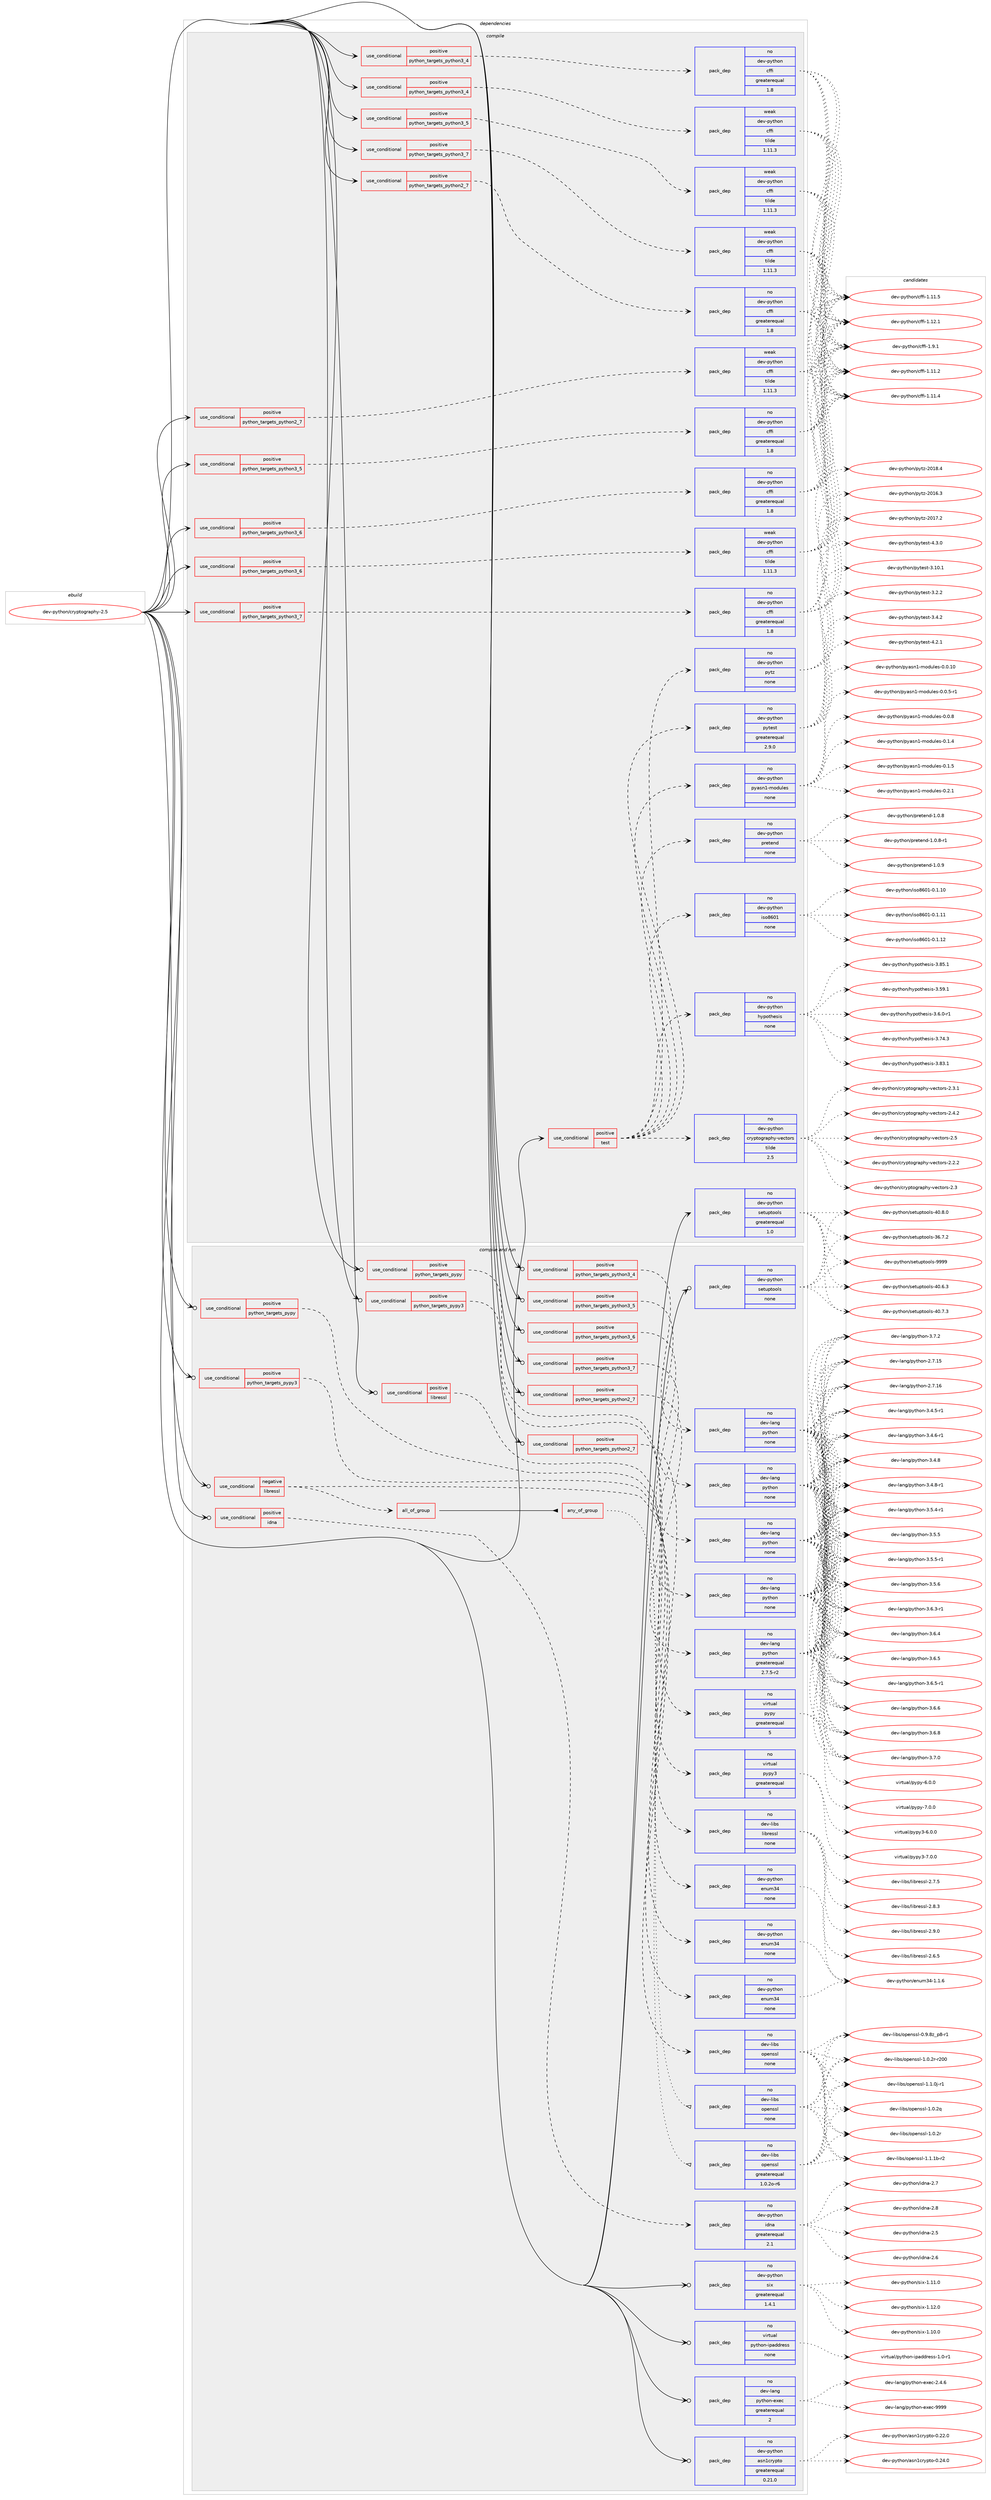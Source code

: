 digraph prolog {

# *************
# Graph options
# *************

newrank=true;
concentrate=true;
compound=true;
graph [rankdir=LR,fontname=Helvetica,fontsize=10,ranksep=1.5];#, ranksep=2.5, nodesep=0.2];
edge  [arrowhead=vee];
node  [fontname=Helvetica,fontsize=10];

# **********
# The ebuild
# **********

subgraph cluster_leftcol {
color=gray;
rank=same;
label=<<i>ebuild</i>>;
id [label="dev-python/cryptography-2.5", color=red, width=4, href="../dev-python/cryptography-2.5.svg"];
}

# ****************
# The dependencies
# ****************

subgraph cluster_midcol {
color=gray;
label=<<i>dependencies</i>>;
subgraph cluster_compile {
fillcolor="#eeeeee";
style=filled;
label=<<i>compile</i>>;
subgraph cond372844 {
dependency1404637 [label=<<TABLE BORDER="0" CELLBORDER="1" CELLSPACING="0" CELLPADDING="4"><TR><TD ROWSPAN="3" CELLPADDING="10">use_conditional</TD></TR><TR><TD>positive</TD></TR><TR><TD>python_targets_python2_7</TD></TR></TABLE>>, shape=none, color=red];
subgraph pack1008550 {
dependency1404638 [label=<<TABLE BORDER="0" CELLBORDER="1" CELLSPACING="0" CELLPADDING="4" WIDTH="220"><TR><TD ROWSPAN="6" CELLPADDING="30">pack_dep</TD></TR><TR><TD WIDTH="110">no</TD></TR><TR><TD>dev-python</TD></TR><TR><TD>cffi</TD></TR><TR><TD>greaterequal</TD></TR><TR><TD>1.8</TD></TR></TABLE>>, shape=none, color=blue];
}
dependency1404637:e -> dependency1404638:w [weight=20,style="dashed",arrowhead="vee"];
}
id:e -> dependency1404637:w [weight=20,style="solid",arrowhead="vee"];
subgraph cond372845 {
dependency1404639 [label=<<TABLE BORDER="0" CELLBORDER="1" CELLSPACING="0" CELLPADDING="4"><TR><TD ROWSPAN="3" CELLPADDING="10">use_conditional</TD></TR><TR><TD>positive</TD></TR><TR><TD>python_targets_python2_7</TD></TR></TABLE>>, shape=none, color=red];
subgraph pack1008551 {
dependency1404640 [label=<<TABLE BORDER="0" CELLBORDER="1" CELLSPACING="0" CELLPADDING="4" WIDTH="220"><TR><TD ROWSPAN="6" CELLPADDING="30">pack_dep</TD></TR><TR><TD WIDTH="110">weak</TD></TR><TR><TD>dev-python</TD></TR><TR><TD>cffi</TD></TR><TR><TD>tilde</TD></TR><TR><TD>1.11.3</TD></TR></TABLE>>, shape=none, color=blue];
}
dependency1404639:e -> dependency1404640:w [weight=20,style="dashed",arrowhead="vee"];
}
id:e -> dependency1404639:w [weight=20,style="solid",arrowhead="vee"];
subgraph cond372846 {
dependency1404641 [label=<<TABLE BORDER="0" CELLBORDER="1" CELLSPACING="0" CELLPADDING="4"><TR><TD ROWSPAN="3" CELLPADDING="10">use_conditional</TD></TR><TR><TD>positive</TD></TR><TR><TD>python_targets_python3_4</TD></TR></TABLE>>, shape=none, color=red];
subgraph pack1008552 {
dependency1404642 [label=<<TABLE BORDER="0" CELLBORDER="1" CELLSPACING="0" CELLPADDING="4" WIDTH="220"><TR><TD ROWSPAN="6" CELLPADDING="30">pack_dep</TD></TR><TR><TD WIDTH="110">no</TD></TR><TR><TD>dev-python</TD></TR><TR><TD>cffi</TD></TR><TR><TD>greaterequal</TD></TR><TR><TD>1.8</TD></TR></TABLE>>, shape=none, color=blue];
}
dependency1404641:e -> dependency1404642:w [weight=20,style="dashed",arrowhead="vee"];
}
id:e -> dependency1404641:w [weight=20,style="solid",arrowhead="vee"];
subgraph cond372847 {
dependency1404643 [label=<<TABLE BORDER="0" CELLBORDER="1" CELLSPACING="0" CELLPADDING="4"><TR><TD ROWSPAN="3" CELLPADDING="10">use_conditional</TD></TR><TR><TD>positive</TD></TR><TR><TD>python_targets_python3_4</TD></TR></TABLE>>, shape=none, color=red];
subgraph pack1008553 {
dependency1404644 [label=<<TABLE BORDER="0" CELLBORDER="1" CELLSPACING="0" CELLPADDING="4" WIDTH="220"><TR><TD ROWSPAN="6" CELLPADDING="30">pack_dep</TD></TR><TR><TD WIDTH="110">weak</TD></TR><TR><TD>dev-python</TD></TR><TR><TD>cffi</TD></TR><TR><TD>tilde</TD></TR><TR><TD>1.11.3</TD></TR></TABLE>>, shape=none, color=blue];
}
dependency1404643:e -> dependency1404644:w [weight=20,style="dashed",arrowhead="vee"];
}
id:e -> dependency1404643:w [weight=20,style="solid",arrowhead="vee"];
subgraph cond372848 {
dependency1404645 [label=<<TABLE BORDER="0" CELLBORDER="1" CELLSPACING="0" CELLPADDING="4"><TR><TD ROWSPAN="3" CELLPADDING="10">use_conditional</TD></TR><TR><TD>positive</TD></TR><TR><TD>python_targets_python3_5</TD></TR></TABLE>>, shape=none, color=red];
subgraph pack1008554 {
dependency1404646 [label=<<TABLE BORDER="0" CELLBORDER="1" CELLSPACING="0" CELLPADDING="4" WIDTH="220"><TR><TD ROWSPAN="6" CELLPADDING="30">pack_dep</TD></TR><TR><TD WIDTH="110">no</TD></TR><TR><TD>dev-python</TD></TR><TR><TD>cffi</TD></TR><TR><TD>greaterequal</TD></TR><TR><TD>1.8</TD></TR></TABLE>>, shape=none, color=blue];
}
dependency1404645:e -> dependency1404646:w [weight=20,style="dashed",arrowhead="vee"];
}
id:e -> dependency1404645:w [weight=20,style="solid",arrowhead="vee"];
subgraph cond372849 {
dependency1404647 [label=<<TABLE BORDER="0" CELLBORDER="1" CELLSPACING="0" CELLPADDING="4"><TR><TD ROWSPAN="3" CELLPADDING="10">use_conditional</TD></TR><TR><TD>positive</TD></TR><TR><TD>python_targets_python3_5</TD></TR></TABLE>>, shape=none, color=red];
subgraph pack1008555 {
dependency1404648 [label=<<TABLE BORDER="0" CELLBORDER="1" CELLSPACING="0" CELLPADDING="4" WIDTH="220"><TR><TD ROWSPAN="6" CELLPADDING="30">pack_dep</TD></TR><TR><TD WIDTH="110">weak</TD></TR><TR><TD>dev-python</TD></TR><TR><TD>cffi</TD></TR><TR><TD>tilde</TD></TR><TR><TD>1.11.3</TD></TR></TABLE>>, shape=none, color=blue];
}
dependency1404647:e -> dependency1404648:w [weight=20,style="dashed",arrowhead="vee"];
}
id:e -> dependency1404647:w [weight=20,style="solid",arrowhead="vee"];
subgraph cond372850 {
dependency1404649 [label=<<TABLE BORDER="0" CELLBORDER="1" CELLSPACING="0" CELLPADDING="4"><TR><TD ROWSPAN="3" CELLPADDING="10">use_conditional</TD></TR><TR><TD>positive</TD></TR><TR><TD>python_targets_python3_6</TD></TR></TABLE>>, shape=none, color=red];
subgraph pack1008556 {
dependency1404650 [label=<<TABLE BORDER="0" CELLBORDER="1" CELLSPACING="0" CELLPADDING="4" WIDTH="220"><TR><TD ROWSPAN="6" CELLPADDING="30">pack_dep</TD></TR><TR><TD WIDTH="110">no</TD></TR><TR><TD>dev-python</TD></TR><TR><TD>cffi</TD></TR><TR><TD>greaterequal</TD></TR><TR><TD>1.8</TD></TR></TABLE>>, shape=none, color=blue];
}
dependency1404649:e -> dependency1404650:w [weight=20,style="dashed",arrowhead="vee"];
}
id:e -> dependency1404649:w [weight=20,style="solid",arrowhead="vee"];
subgraph cond372851 {
dependency1404651 [label=<<TABLE BORDER="0" CELLBORDER="1" CELLSPACING="0" CELLPADDING="4"><TR><TD ROWSPAN="3" CELLPADDING="10">use_conditional</TD></TR><TR><TD>positive</TD></TR><TR><TD>python_targets_python3_6</TD></TR></TABLE>>, shape=none, color=red];
subgraph pack1008557 {
dependency1404652 [label=<<TABLE BORDER="0" CELLBORDER="1" CELLSPACING="0" CELLPADDING="4" WIDTH="220"><TR><TD ROWSPAN="6" CELLPADDING="30">pack_dep</TD></TR><TR><TD WIDTH="110">weak</TD></TR><TR><TD>dev-python</TD></TR><TR><TD>cffi</TD></TR><TR><TD>tilde</TD></TR><TR><TD>1.11.3</TD></TR></TABLE>>, shape=none, color=blue];
}
dependency1404651:e -> dependency1404652:w [weight=20,style="dashed",arrowhead="vee"];
}
id:e -> dependency1404651:w [weight=20,style="solid",arrowhead="vee"];
subgraph cond372852 {
dependency1404653 [label=<<TABLE BORDER="0" CELLBORDER="1" CELLSPACING="0" CELLPADDING="4"><TR><TD ROWSPAN="3" CELLPADDING="10">use_conditional</TD></TR><TR><TD>positive</TD></TR><TR><TD>python_targets_python3_7</TD></TR></TABLE>>, shape=none, color=red];
subgraph pack1008558 {
dependency1404654 [label=<<TABLE BORDER="0" CELLBORDER="1" CELLSPACING="0" CELLPADDING="4" WIDTH="220"><TR><TD ROWSPAN="6" CELLPADDING="30">pack_dep</TD></TR><TR><TD WIDTH="110">no</TD></TR><TR><TD>dev-python</TD></TR><TR><TD>cffi</TD></TR><TR><TD>greaterequal</TD></TR><TR><TD>1.8</TD></TR></TABLE>>, shape=none, color=blue];
}
dependency1404653:e -> dependency1404654:w [weight=20,style="dashed",arrowhead="vee"];
}
id:e -> dependency1404653:w [weight=20,style="solid",arrowhead="vee"];
subgraph cond372853 {
dependency1404655 [label=<<TABLE BORDER="0" CELLBORDER="1" CELLSPACING="0" CELLPADDING="4"><TR><TD ROWSPAN="3" CELLPADDING="10">use_conditional</TD></TR><TR><TD>positive</TD></TR><TR><TD>python_targets_python3_7</TD></TR></TABLE>>, shape=none, color=red];
subgraph pack1008559 {
dependency1404656 [label=<<TABLE BORDER="0" CELLBORDER="1" CELLSPACING="0" CELLPADDING="4" WIDTH="220"><TR><TD ROWSPAN="6" CELLPADDING="30">pack_dep</TD></TR><TR><TD WIDTH="110">weak</TD></TR><TR><TD>dev-python</TD></TR><TR><TD>cffi</TD></TR><TR><TD>tilde</TD></TR><TR><TD>1.11.3</TD></TR></TABLE>>, shape=none, color=blue];
}
dependency1404655:e -> dependency1404656:w [weight=20,style="dashed",arrowhead="vee"];
}
id:e -> dependency1404655:w [weight=20,style="solid",arrowhead="vee"];
subgraph cond372854 {
dependency1404657 [label=<<TABLE BORDER="0" CELLBORDER="1" CELLSPACING="0" CELLPADDING="4"><TR><TD ROWSPAN="3" CELLPADDING="10">use_conditional</TD></TR><TR><TD>positive</TD></TR><TR><TD>test</TD></TR></TABLE>>, shape=none, color=red];
subgraph pack1008560 {
dependency1404658 [label=<<TABLE BORDER="0" CELLBORDER="1" CELLSPACING="0" CELLPADDING="4" WIDTH="220"><TR><TD ROWSPAN="6" CELLPADDING="30">pack_dep</TD></TR><TR><TD WIDTH="110">no</TD></TR><TR><TD>dev-python</TD></TR><TR><TD>cryptography-vectors</TD></TR><TR><TD>tilde</TD></TR><TR><TD>2.5</TD></TR></TABLE>>, shape=none, color=blue];
}
dependency1404657:e -> dependency1404658:w [weight=20,style="dashed",arrowhead="vee"];
subgraph pack1008561 {
dependency1404659 [label=<<TABLE BORDER="0" CELLBORDER="1" CELLSPACING="0" CELLPADDING="4" WIDTH="220"><TR><TD ROWSPAN="6" CELLPADDING="30">pack_dep</TD></TR><TR><TD WIDTH="110">no</TD></TR><TR><TD>dev-python</TD></TR><TR><TD>hypothesis</TD></TR><TR><TD>none</TD></TR><TR><TD></TD></TR></TABLE>>, shape=none, color=blue];
}
dependency1404657:e -> dependency1404659:w [weight=20,style="dashed",arrowhead="vee"];
subgraph pack1008562 {
dependency1404660 [label=<<TABLE BORDER="0" CELLBORDER="1" CELLSPACING="0" CELLPADDING="4" WIDTH="220"><TR><TD ROWSPAN="6" CELLPADDING="30">pack_dep</TD></TR><TR><TD WIDTH="110">no</TD></TR><TR><TD>dev-python</TD></TR><TR><TD>iso8601</TD></TR><TR><TD>none</TD></TR><TR><TD></TD></TR></TABLE>>, shape=none, color=blue];
}
dependency1404657:e -> dependency1404660:w [weight=20,style="dashed",arrowhead="vee"];
subgraph pack1008563 {
dependency1404661 [label=<<TABLE BORDER="0" CELLBORDER="1" CELLSPACING="0" CELLPADDING="4" WIDTH="220"><TR><TD ROWSPAN="6" CELLPADDING="30">pack_dep</TD></TR><TR><TD WIDTH="110">no</TD></TR><TR><TD>dev-python</TD></TR><TR><TD>pretend</TD></TR><TR><TD>none</TD></TR><TR><TD></TD></TR></TABLE>>, shape=none, color=blue];
}
dependency1404657:e -> dependency1404661:w [weight=20,style="dashed",arrowhead="vee"];
subgraph pack1008564 {
dependency1404662 [label=<<TABLE BORDER="0" CELLBORDER="1" CELLSPACING="0" CELLPADDING="4" WIDTH="220"><TR><TD ROWSPAN="6" CELLPADDING="30">pack_dep</TD></TR><TR><TD WIDTH="110">no</TD></TR><TR><TD>dev-python</TD></TR><TR><TD>pyasn1-modules</TD></TR><TR><TD>none</TD></TR><TR><TD></TD></TR></TABLE>>, shape=none, color=blue];
}
dependency1404657:e -> dependency1404662:w [weight=20,style="dashed",arrowhead="vee"];
subgraph pack1008565 {
dependency1404663 [label=<<TABLE BORDER="0" CELLBORDER="1" CELLSPACING="0" CELLPADDING="4" WIDTH="220"><TR><TD ROWSPAN="6" CELLPADDING="30">pack_dep</TD></TR><TR><TD WIDTH="110">no</TD></TR><TR><TD>dev-python</TD></TR><TR><TD>pytest</TD></TR><TR><TD>greaterequal</TD></TR><TR><TD>2.9.0</TD></TR></TABLE>>, shape=none, color=blue];
}
dependency1404657:e -> dependency1404663:w [weight=20,style="dashed",arrowhead="vee"];
subgraph pack1008566 {
dependency1404664 [label=<<TABLE BORDER="0" CELLBORDER="1" CELLSPACING="0" CELLPADDING="4" WIDTH="220"><TR><TD ROWSPAN="6" CELLPADDING="30">pack_dep</TD></TR><TR><TD WIDTH="110">no</TD></TR><TR><TD>dev-python</TD></TR><TR><TD>pytz</TD></TR><TR><TD>none</TD></TR><TR><TD></TD></TR></TABLE>>, shape=none, color=blue];
}
dependency1404657:e -> dependency1404664:w [weight=20,style="dashed",arrowhead="vee"];
}
id:e -> dependency1404657:w [weight=20,style="solid",arrowhead="vee"];
subgraph pack1008567 {
dependency1404665 [label=<<TABLE BORDER="0" CELLBORDER="1" CELLSPACING="0" CELLPADDING="4" WIDTH="220"><TR><TD ROWSPAN="6" CELLPADDING="30">pack_dep</TD></TR><TR><TD WIDTH="110">no</TD></TR><TR><TD>dev-python</TD></TR><TR><TD>setuptools</TD></TR><TR><TD>greaterequal</TD></TR><TR><TD>1.0</TD></TR></TABLE>>, shape=none, color=blue];
}
id:e -> dependency1404665:w [weight=20,style="solid",arrowhead="vee"];
}
subgraph cluster_compileandrun {
fillcolor="#eeeeee";
style=filled;
label=<<i>compile and run</i>>;
subgraph cond372855 {
dependency1404666 [label=<<TABLE BORDER="0" CELLBORDER="1" CELLSPACING="0" CELLPADDING="4"><TR><TD ROWSPAN="3" CELLPADDING="10">use_conditional</TD></TR><TR><TD>negative</TD></TR><TR><TD>libressl</TD></TR></TABLE>>, shape=none, color=red];
subgraph pack1008568 {
dependency1404667 [label=<<TABLE BORDER="0" CELLBORDER="1" CELLSPACING="0" CELLPADDING="4" WIDTH="220"><TR><TD ROWSPAN="6" CELLPADDING="30">pack_dep</TD></TR><TR><TD WIDTH="110">no</TD></TR><TR><TD>dev-libs</TD></TR><TR><TD>openssl</TD></TR><TR><TD>none</TD></TR><TR><TD></TD></TR></TABLE>>, shape=none, color=blue];
}
dependency1404666:e -> dependency1404667:w [weight=20,style="dashed",arrowhead="vee"];
subgraph all572 {
dependency1404668 [label=<<TABLE BORDER="0" CELLBORDER="1" CELLSPACING="0" CELLPADDING="4"><TR><TD CELLPADDING="10">all_of_group</TD></TR></TABLE>>, shape=none, color=red];subgraph any22674 {
dependency1404669 [label=<<TABLE BORDER="0" CELLBORDER="1" CELLSPACING="0" CELLPADDING="4"><TR><TD CELLPADDING="10">any_of_group</TD></TR></TABLE>>, shape=none, color=red];subgraph pack1008569 {
dependency1404670 [label=<<TABLE BORDER="0" CELLBORDER="1" CELLSPACING="0" CELLPADDING="4" WIDTH="220"><TR><TD ROWSPAN="6" CELLPADDING="30">pack_dep</TD></TR><TR><TD WIDTH="110">no</TD></TR><TR><TD>dev-libs</TD></TR><TR><TD>openssl</TD></TR><TR><TD>none</TD></TR><TR><TD></TD></TR></TABLE>>, shape=none, color=blue];
}
dependency1404669:e -> dependency1404670:w [weight=20,style="dotted",arrowhead="oinv"];
subgraph pack1008570 {
dependency1404671 [label=<<TABLE BORDER="0" CELLBORDER="1" CELLSPACING="0" CELLPADDING="4" WIDTH="220"><TR><TD ROWSPAN="6" CELLPADDING="30">pack_dep</TD></TR><TR><TD WIDTH="110">no</TD></TR><TR><TD>dev-libs</TD></TR><TR><TD>openssl</TD></TR><TR><TD>greaterequal</TD></TR><TR><TD>1.0.2o-r6</TD></TR></TABLE>>, shape=none, color=blue];
}
dependency1404669:e -> dependency1404671:w [weight=20,style="dotted",arrowhead="oinv"];
}
dependency1404668:e -> dependency1404669:w [weight=20,style="solid",arrowhead="inv"];
}
dependency1404666:e -> dependency1404668:w [weight=20,style="dashed",arrowhead="vee"];
}
id:e -> dependency1404666:w [weight=20,style="solid",arrowhead="odotvee"];
subgraph cond372856 {
dependency1404672 [label=<<TABLE BORDER="0" CELLBORDER="1" CELLSPACING="0" CELLPADDING="4"><TR><TD ROWSPAN="3" CELLPADDING="10">use_conditional</TD></TR><TR><TD>positive</TD></TR><TR><TD>idna</TD></TR></TABLE>>, shape=none, color=red];
subgraph pack1008571 {
dependency1404673 [label=<<TABLE BORDER="0" CELLBORDER="1" CELLSPACING="0" CELLPADDING="4" WIDTH="220"><TR><TD ROWSPAN="6" CELLPADDING="30">pack_dep</TD></TR><TR><TD WIDTH="110">no</TD></TR><TR><TD>dev-python</TD></TR><TR><TD>idna</TD></TR><TR><TD>greaterequal</TD></TR><TR><TD>2.1</TD></TR></TABLE>>, shape=none, color=blue];
}
dependency1404672:e -> dependency1404673:w [weight=20,style="dashed",arrowhead="vee"];
}
id:e -> dependency1404672:w [weight=20,style="solid",arrowhead="odotvee"];
subgraph cond372857 {
dependency1404674 [label=<<TABLE BORDER="0" CELLBORDER="1" CELLSPACING="0" CELLPADDING="4"><TR><TD ROWSPAN="3" CELLPADDING="10">use_conditional</TD></TR><TR><TD>positive</TD></TR><TR><TD>libressl</TD></TR></TABLE>>, shape=none, color=red];
subgraph pack1008572 {
dependency1404675 [label=<<TABLE BORDER="0" CELLBORDER="1" CELLSPACING="0" CELLPADDING="4" WIDTH="220"><TR><TD ROWSPAN="6" CELLPADDING="30">pack_dep</TD></TR><TR><TD WIDTH="110">no</TD></TR><TR><TD>dev-libs</TD></TR><TR><TD>libressl</TD></TR><TR><TD>none</TD></TR><TR><TD></TD></TR></TABLE>>, shape=none, color=blue];
}
dependency1404674:e -> dependency1404675:w [weight=20,style="dashed",arrowhead="vee"];
}
id:e -> dependency1404674:w [weight=20,style="solid",arrowhead="odotvee"];
subgraph cond372858 {
dependency1404676 [label=<<TABLE BORDER="0" CELLBORDER="1" CELLSPACING="0" CELLPADDING="4"><TR><TD ROWSPAN="3" CELLPADDING="10">use_conditional</TD></TR><TR><TD>positive</TD></TR><TR><TD>python_targets_pypy</TD></TR></TABLE>>, shape=none, color=red];
subgraph pack1008573 {
dependency1404677 [label=<<TABLE BORDER="0" CELLBORDER="1" CELLSPACING="0" CELLPADDING="4" WIDTH="220"><TR><TD ROWSPAN="6" CELLPADDING="30">pack_dep</TD></TR><TR><TD WIDTH="110">no</TD></TR><TR><TD>dev-python</TD></TR><TR><TD>enum34</TD></TR><TR><TD>none</TD></TR><TR><TD></TD></TR></TABLE>>, shape=none, color=blue];
}
dependency1404676:e -> dependency1404677:w [weight=20,style="dashed",arrowhead="vee"];
}
id:e -> dependency1404676:w [weight=20,style="solid",arrowhead="odotvee"];
subgraph cond372859 {
dependency1404678 [label=<<TABLE BORDER="0" CELLBORDER="1" CELLSPACING="0" CELLPADDING="4"><TR><TD ROWSPAN="3" CELLPADDING="10">use_conditional</TD></TR><TR><TD>positive</TD></TR><TR><TD>python_targets_pypy</TD></TR></TABLE>>, shape=none, color=red];
subgraph pack1008574 {
dependency1404679 [label=<<TABLE BORDER="0" CELLBORDER="1" CELLSPACING="0" CELLPADDING="4" WIDTH="220"><TR><TD ROWSPAN="6" CELLPADDING="30">pack_dep</TD></TR><TR><TD WIDTH="110">no</TD></TR><TR><TD>virtual</TD></TR><TR><TD>pypy</TD></TR><TR><TD>greaterequal</TD></TR><TR><TD>5</TD></TR></TABLE>>, shape=none, color=blue];
}
dependency1404678:e -> dependency1404679:w [weight=20,style="dashed",arrowhead="vee"];
}
id:e -> dependency1404678:w [weight=20,style="solid",arrowhead="odotvee"];
subgraph cond372860 {
dependency1404680 [label=<<TABLE BORDER="0" CELLBORDER="1" CELLSPACING="0" CELLPADDING="4"><TR><TD ROWSPAN="3" CELLPADDING="10">use_conditional</TD></TR><TR><TD>positive</TD></TR><TR><TD>python_targets_pypy3</TD></TR></TABLE>>, shape=none, color=red];
subgraph pack1008575 {
dependency1404681 [label=<<TABLE BORDER="0" CELLBORDER="1" CELLSPACING="0" CELLPADDING="4" WIDTH="220"><TR><TD ROWSPAN="6" CELLPADDING="30">pack_dep</TD></TR><TR><TD WIDTH="110">no</TD></TR><TR><TD>dev-python</TD></TR><TR><TD>enum34</TD></TR><TR><TD>none</TD></TR><TR><TD></TD></TR></TABLE>>, shape=none, color=blue];
}
dependency1404680:e -> dependency1404681:w [weight=20,style="dashed",arrowhead="vee"];
}
id:e -> dependency1404680:w [weight=20,style="solid",arrowhead="odotvee"];
subgraph cond372861 {
dependency1404682 [label=<<TABLE BORDER="0" CELLBORDER="1" CELLSPACING="0" CELLPADDING="4"><TR><TD ROWSPAN="3" CELLPADDING="10">use_conditional</TD></TR><TR><TD>positive</TD></TR><TR><TD>python_targets_pypy3</TD></TR></TABLE>>, shape=none, color=red];
subgraph pack1008576 {
dependency1404683 [label=<<TABLE BORDER="0" CELLBORDER="1" CELLSPACING="0" CELLPADDING="4" WIDTH="220"><TR><TD ROWSPAN="6" CELLPADDING="30">pack_dep</TD></TR><TR><TD WIDTH="110">no</TD></TR><TR><TD>virtual</TD></TR><TR><TD>pypy3</TD></TR><TR><TD>greaterequal</TD></TR><TR><TD>5</TD></TR></TABLE>>, shape=none, color=blue];
}
dependency1404682:e -> dependency1404683:w [weight=20,style="dashed",arrowhead="vee"];
}
id:e -> dependency1404682:w [weight=20,style="solid",arrowhead="odotvee"];
subgraph cond372862 {
dependency1404684 [label=<<TABLE BORDER="0" CELLBORDER="1" CELLSPACING="0" CELLPADDING="4"><TR><TD ROWSPAN="3" CELLPADDING="10">use_conditional</TD></TR><TR><TD>positive</TD></TR><TR><TD>python_targets_python2_7</TD></TR></TABLE>>, shape=none, color=red];
subgraph pack1008577 {
dependency1404685 [label=<<TABLE BORDER="0" CELLBORDER="1" CELLSPACING="0" CELLPADDING="4" WIDTH="220"><TR><TD ROWSPAN="6" CELLPADDING="30">pack_dep</TD></TR><TR><TD WIDTH="110">no</TD></TR><TR><TD>dev-lang</TD></TR><TR><TD>python</TD></TR><TR><TD>greaterequal</TD></TR><TR><TD>2.7.5-r2</TD></TR></TABLE>>, shape=none, color=blue];
}
dependency1404684:e -> dependency1404685:w [weight=20,style="dashed",arrowhead="vee"];
}
id:e -> dependency1404684:w [weight=20,style="solid",arrowhead="odotvee"];
subgraph cond372863 {
dependency1404686 [label=<<TABLE BORDER="0" CELLBORDER="1" CELLSPACING="0" CELLPADDING="4"><TR><TD ROWSPAN="3" CELLPADDING="10">use_conditional</TD></TR><TR><TD>positive</TD></TR><TR><TD>python_targets_python2_7</TD></TR></TABLE>>, shape=none, color=red];
subgraph pack1008578 {
dependency1404687 [label=<<TABLE BORDER="0" CELLBORDER="1" CELLSPACING="0" CELLPADDING="4" WIDTH="220"><TR><TD ROWSPAN="6" CELLPADDING="30">pack_dep</TD></TR><TR><TD WIDTH="110">no</TD></TR><TR><TD>dev-python</TD></TR><TR><TD>enum34</TD></TR><TR><TD>none</TD></TR><TR><TD></TD></TR></TABLE>>, shape=none, color=blue];
}
dependency1404686:e -> dependency1404687:w [weight=20,style="dashed",arrowhead="vee"];
}
id:e -> dependency1404686:w [weight=20,style="solid",arrowhead="odotvee"];
subgraph cond372864 {
dependency1404688 [label=<<TABLE BORDER="0" CELLBORDER="1" CELLSPACING="0" CELLPADDING="4"><TR><TD ROWSPAN="3" CELLPADDING="10">use_conditional</TD></TR><TR><TD>positive</TD></TR><TR><TD>python_targets_python3_4</TD></TR></TABLE>>, shape=none, color=red];
subgraph pack1008579 {
dependency1404689 [label=<<TABLE BORDER="0" CELLBORDER="1" CELLSPACING="0" CELLPADDING="4" WIDTH="220"><TR><TD ROWSPAN="6" CELLPADDING="30">pack_dep</TD></TR><TR><TD WIDTH="110">no</TD></TR><TR><TD>dev-lang</TD></TR><TR><TD>python</TD></TR><TR><TD>none</TD></TR><TR><TD></TD></TR></TABLE>>, shape=none, color=blue];
}
dependency1404688:e -> dependency1404689:w [weight=20,style="dashed",arrowhead="vee"];
}
id:e -> dependency1404688:w [weight=20,style="solid",arrowhead="odotvee"];
subgraph cond372865 {
dependency1404690 [label=<<TABLE BORDER="0" CELLBORDER="1" CELLSPACING="0" CELLPADDING="4"><TR><TD ROWSPAN="3" CELLPADDING="10">use_conditional</TD></TR><TR><TD>positive</TD></TR><TR><TD>python_targets_python3_5</TD></TR></TABLE>>, shape=none, color=red];
subgraph pack1008580 {
dependency1404691 [label=<<TABLE BORDER="0" CELLBORDER="1" CELLSPACING="0" CELLPADDING="4" WIDTH="220"><TR><TD ROWSPAN="6" CELLPADDING="30">pack_dep</TD></TR><TR><TD WIDTH="110">no</TD></TR><TR><TD>dev-lang</TD></TR><TR><TD>python</TD></TR><TR><TD>none</TD></TR><TR><TD></TD></TR></TABLE>>, shape=none, color=blue];
}
dependency1404690:e -> dependency1404691:w [weight=20,style="dashed",arrowhead="vee"];
}
id:e -> dependency1404690:w [weight=20,style="solid",arrowhead="odotvee"];
subgraph cond372866 {
dependency1404692 [label=<<TABLE BORDER="0" CELLBORDER="1" CELLSPACING="0" CELLPADDING="4"><TR><TD ROWSPAN="3" CELLPADDING="10">use_conditional</TD></TR><TR><TD>positive</TD></TR><TR><TD>python_targets_python3_6</TD></TR></TABLE>>, shape=none, color=red];
subgraph pack1008581 {
dependency1404693 [label=<<TABLE BORDER="0" CELLBORDER="1" CELLSPACING="0" CELLPADDING="4" WIDTH="220"><TR><TD ROWSPAN="6" CELLPADDING="30">pack_dep</TD></TR><TR><TD WIDTH="110">no</TD></TR><TR><TD>dev-lang</TD></TR><TR><TD>python</TD></TR><TR><TD>none</TD></TR><TR><TD></TD></TR></TABLE>>, shape=none, color=blue];
}
dependency1404692:e -> dependency1404693:w [weight=20,style="dashed",arrowhead="vee"];
}
id:e -> dependency1404692:w [weight=20,style="solid",arrowhead="odotvee"];
subgraph cond372867 {
dependency1404694 [label=<<TABLE BORDER="0" CELLBORDER="1" CELLSPACING="0" CELLPADDING="4"><TR><TD ROWSPAN="3" CELLPADDING="10">use_conditional</TD></TR><TR><TD>positive</TD></TR><TR><TD>python_targets_python3_7</TD></TR></TABLE>>, shape=none, color=red];
subgraph pack1008582 {
dependency1404695 [label=<<TABLE BORDER="0" CELLBORDER="1" CELLSPACING="0" CELLPADDING="4" WIDTH="220"><TR><TD ROWSPAN="6" CELLPADDING="30">pack_dep</TD></TR><TR><TD WIDTH="110">no</TD></TR><TR><TD>dev-lang</TD></TR><TR><TD>python</TD></TR><TR><TD>none</TD></TR><TR><TD></TD></TR></TABLE>>, shape=none, color=blue];
}
dependency1404694:e -> dependency1404695:w [weight=20,style="dashed",arrowhead="vee"];
}
id:e -> dependency1404694:w [weight=20,style="solid",arrowhead="odotvee"];
subgraph pack1008583 {
dependency1404696 [label=<<TABLE BORDER="0" CELLBORDER="1" CELLSPACING="0" CELLPADDING="4" WIDTH="220"><TR><TD ROWSPAN="6" CELLPADDING="30">pack_dep</TD></TR><TR><TD WIDTH="110">no</TD></TR><TR><TD>dev-lang</TD></TR><TR><TD>python-exec</TD></TR><TR><TD>greaterequal</TD></TR><TR><TD>2</TD></TR></TABLE>>, shape=none, color=blue];
}
id:e -> dependency1404696:w [weight=20,style="solid",arrowhead="odotvee"];
subgraph pack1008584 {
dependency1404697 [label=<<TABLE BORDER="0" CELLBORDER="1" CELLSPACING="0" CELLPADDING="4" WIDTH="220"><TR><TD ROWSPAN="6" CELLPADDING="30">pack_dep</TD></TR><TR><TD WIDTH="110">no</TD></TR><TR><TD>dev-python</TD></TR><TR><TD>asn1crypto</TD></TR><TR><TD>greaterequal</TD></TR><TR><TD>0.21.0</TD></TR></TABLE>>, shape=none, color=blue];
}
id:e -> dependency1404697:w [weight=20,style="solid",arrowhead="odotvee"];
subgraph pack1008585 {
dependency1404698 [label=<<TABLE BORDER="0" CELLBORDER="1" CELLSPACING="0" CELLPADDING="4" WIDTH="220"><TR><TD ROWSPAN="6" CELLPADDING="30">pack_dep</TD></TR><TR><TD WIDTH="110">no</TD></TR><TR><TD>dev-python</TD></TR><TR><TD>setuptools</TD></TR><TR><TD>none</TD></TR><TR><TD></TD></TR></TABLE>>, shape=none, color=blue];
}
id:e -> dependency1404698:w [weight=20,style="solid",arrowhead="odotvee"];
subgraph pack1008586 {
dependency1404699 [label=<<TABLE BORDER="0" CELLBORDER="1" CELLSPACING="0" CELLPADDING="4" WIDTH="220"><TR><TD ROWSPAN="6" CELLPADDING="30">pack_dep</TD></TR><TR><TD WIDTH="110">no</TD></TR><TR><TD>dev-python</TD></TR><TR><TD>six</TD></TR><TR><TD>greaterequal</TD></TR><TR><TD>1.4.1</TD></TR></TABLE>>, shape=none, color=blue];
}
id:e -> dependency1404699:w [weight=20,style="solid",arrowhead="odotvee"];
subgraph pack1008587 {
dependency1404700 [label=<<TABLE BORDER="0" CELLBORDER="1" CELLSPACING="0" CELLPADDING="4" WIDTH="220"><TR><TD ROWSPAN="6" CELLPADDING="30">pack_dep</TD></TR><TR><TD WIDTH="110">no</TD></TR><TR><TD>virtual</TD></TR><TR><TD>python-ipaddress</TD></TR><TR><TD>none</TD></TR><TR><TD></TD></TR></TABLE>>, shape=none, color=blue];
}
id:e -> dependency1404700:w [weight=20,style="solid",arrowhead="odotvee"];
}
subgraph cluster_run {
fillcolor="#eeeeee";
style=filled;
label=<<i>run</i>>;
}
}

# **************
# The candidates
# **************

subgraph cluster_choices {
rank=same;
color=gray;
label=<<i>candidates</i>>;

subgraph choice1008550 {
color=black;
nodesep=1;
choice10010111845112121116104111110479910210210545494649494650 [label="dev-python/cffi-1.11.2", color=red, width=4,href="../dev-python/cffi-1.11.2.svg"];
choice10010111845112121116104111110479910210210545494649494652 [label="dev-python/cffi-1.11.4", color=red, width=4,href="../dev-python/cffi-1.11.4.svg"];
choice10010111845112121116104111110479910210210545494649494653 [label="dev-python/cffi-1.11.5", color=red, width=4,href="../dev-python/cffi-1.11.5.svg"];
choice10010111845112121116104111110479910210210545494649504649 [label="dev-python/cffi-1.12.1", color=red, width=4,href="../dev-python/cffi-1.12.1.svg"];
choice100101118451121211161041111104799102102105454946574649 [label="dev-python/cffi-1.9.1", color=red, width=4,href="../dev-python/cffi-1.9.1.svg"];
dependency1404638:e -> choice10010111845112121116104111110479910210210545494649494650:w [style=dotted,weight="100"];
dependency1404638:e -> choice10010111845112121116104111110479910210210545494649494652:w [style=dotted,weight="100"];
dependency1404638:e -> choice10010111845112121116104111110479910210210545494649494653:w [style=dotted,weight="100"];
dependency1404638:e -> choice10010111845112121116104111110479910210210545494649504649:w [style=dotted,weight="100"];
dependency1404638:e -> choice100101118451121211161041111104799102102105454946574649:w [style=dotted,weight="100"];
}
subgraph choice1008551 {
color=black;
nodesep=1;
choice10010111845112121116104111110479910210210545494649494650 [label="dev-python/cffi-1.11.2", color=red, width=4,href="../dev-python/cffi-1.11.2.svg"];
choice10010111845112121116104111110479910210210545494649494652 [label="dev-python/cffi-1.11.4", color=red, width=4,href="../dev-python/cffi-1.11.4.svg"];
choice10010111845112121116104111110479910210210545494649494653 [label="dev-python/cffi-1.11.5", color=red, width=4,href="../dev-python/cffi-1.11.5.svg"];
choice10010111845112121116104111110479910210210545494649504649 [label="dev-python/cffi-1.12.1", color=red, width=4,href="../dev-python/cffi-1.12.1.svg"];
choice100101118451121211161041111104799102102105454946574649 [label="dev-python/cffi-1.9.1", color=red, width=4,href="../dev-python/cffi-1.9.1.svg"];
dependency1404640:e -> choice10010111845112121116104111110479910210210545494649494650:w [style=dotted,weight="100"];
dependency1404640:e -> choice10010111845112121116104111110479910210210545494649494652:w [style=dotted,weight="100"];
dependency1404640:e -> choice10010111845112121116104111110479910210210545494649494653:w [style=dotted,weight="100"];
dependency1404640:e -> choice10010111845112121116104111110479910210210545494649504649:w [style=dotted,weight="100"];
dependency1404640:e -> choice100101118451121211161041111104799102102105454946574649:w [style=dotted,weight="100"];
}
subgraph choice1008552 {
color=black;
nodesep=1;
choice10010111845112121116104111110479910210210545494649494650 [label="dev-python/cffi-1.11.2", color=red, width=4,href="../dev-python/cffi-1.11.2.svg"];
choice10010111845112121116104111110479910210210545494649494652 [label="dev-python/cffi-1.11.4", color=red, width=4,href="../dev-python/cffi-1.11.4.svg"];
choice10010111845112121116104111110479910210210545494649494653 [label="dev-python/cffi-1.11.5", color=red, width=4,href="../dev-python/cffi-1.11.5.svg"];
choice10010111845112121116104111110479910210210545494649504649 [label="dev-python/cffi-1.12.1", color=red, width=4,href="../dev-python/cffi-1.12.1.svg"];
choice100101118451121211161041111104799102102105454946574649 [label="dev-python/cffi-1.9.1", color=red, width=4,href="../dev-python/cffi-1.9.1.svg"];
dependency1404642:e -> choice10010111845112121116104111110479910210210545494649494650:w [style=dotted,weight="100"];
dependency1404642:e -> choice10010111845112121116104111110479910210210545494649494652:w [style=dotted,weight="100"];
dependency1404642:e -> choice10010111845112121116104111110479910210210545494649494653:w [style=dotted,weight="100"];
dependency1404642:e -> choice10010111845112121116104111110479910210210545494649504649:w [style=dotted,weight="100"];
dependency1404642:e -> choice100101118451121211161041111104799102102105454946574649:w [style=dotted,weight="100"];
}
subgraph choice1008553 {
color=black;
nodesep=1;
choice10010111845112121116104111110479910210210545494649494650 [label="dev-python/cffi-1.11.2", color=red, width=4,href="../dev-python/cffi-1.11.2.svg"];
choice10010111845112121116104111110479910210210545494649494652 [label="dev-python/cffi-1.11.4", color=red, width=4,href="../dev-python/cffi-1.11.4.svg"];
choice10010111845112121116104111110479910210210545494649494653 [label="dev-python/cffi-1.11.5", color=red, width=4,href="../dev-python/cffi-1.11.5.svg"];
choice10010111845112121116104111110479910210210545494649504649 [label="dev-python/cffi-1.12.1", color=red, width=4,href="../dev-python/cffi-1.12.1.svg"];
choice100101118451121211161041111104799102102105454946574649 [label="dev-python/cffi-1.9.1", color=red, width=4,href="../dev-python/cffi-1.9.1.svg"];
dependency1404644:e -> choice10010111845112121116104111110479910210210545494649494650:w [style=dotted,weight="100"];
dependency1404644:e -> choice10010111845112121116104111110479910210210545494649494652:w [style=dotted,weight="100"];
dependency1404644:e -> choice10010111845112121116104111110479910210210545494649494653:w [style=dotted,weight="100"];
dependency1404644:e -> choice10010111845112121116104111110479910210210545494649504649:w [style=dotted,weight="100"];
dependency1404644:e -> choice100101118451121211161041111104799102102105454946574649:w [style=dotted,weight="100"];
}
subgraph choice1008554 {
color=black;
nodesep=1;
choice10010111845112121116104111110479910210210545494649494650 [label="dev-python/cffi-1.11.2", color=red, width=4,href="../dev-python/cffi-1.11.2.svg"];
choice10010111845112121116104111110479910210210545494649494652 [label="dev-python/cffi-1.11.4", color=red, width=4,href="../dev-python/cffi-1.11.4.svg"];
choice10010111845112121116104111110479910210210545494649494653 [label="dev-python/cffi-1.11.5", color=red, width=4,href="../dev-python/cffi-1.11.5.svg"];
choice10010111845112121116104111110479910210210545494649504649 [label="dev-python/cffi-1.12.1", color=red, width=4,href="../dev-python/cffi-1.12.1.svg"];
choice100101118451121211161041111104799102102105454946574649 [label="dev-python/cffi-1.9.1", color=red, width=4,href="../dev-python/cffi-1.9.1.svg"];
dependency1404646:e -> choice10010111845112121116104111110479910210210545494649494650:w [style=dotted,weight="100"];
dependency1404646:e -> choice10010111845112121116104111110479910210210545494649494652:w [style=dotted,weight="100"];
dependency1404646:e -> choice10010111845112121116104111110479910210210545494649494653:w [style=dotted,weight="100"];
dependency1404646:e -> choice10010111845112121116104111110479910210210545494649504649:w [style=dotted,weight="100"];
dependency1404646:e -> choice100101118451121211161041111104799102102105454946574649:w [style=dotted,weight="100"];
}
subgraph choice1008555 {
color=black;
nodesep=1;
choice10010111845112121116104111110479910210210545494649494650 [label="dev-python/cffi-1.11.2", color=red, width=4,href="../dev-python/cffi-1.11.2.svg"];
choice10010111845112121116104111110479910210210545494649494652 [label="dev-python/cffi-1.11.4", color=red, width=4,href="../dev-python/cffi-1.11.4.svg"];
choice10010111845112121116104111110479910210210545494649494653 [label="dev-python/cffi-1.11.5", color=red, width=4,href="../dev-python/cffi-1.11.5.svg"];
choice10010111845112121116104111110479910210210545494649504649 [label="dev-python/cffi-1.12.1", color=red, width=4,href="../dev-python/cffi-1.12.1.svg"];
choice100101118451121211161041111104799102102105454946574649 [label="dev-python/cffi-1.9.1", color=red, width=4,href="../dev-python/cffi-1.9.1.svg"];
dependency1404648:e -> choice10010111845112121116104111110479910210210545494649494650:w [style=dotted,weight="100"];
dependency1404648:e -> choice10010111845112121116104111110479910210210545494649494652:w [style=dotted,weight="100"];
dependency1404648:e -> choice10010111845112121116104111110479910210210545494649494653:w [style=dotted,weight="100"];
dependency1404648:e -> choice10010111845112121116104111110479910210210545494649504649:w [style=dotted,weight="100"];
dependency1404648:e -> choice100101118451121211161041111104799102102105454946574649:w [style=dotted,weight="100"];
}
subgraph choice1008556 {
color=black;
nodesep=1;
choice10010111845112121116104111110479910210210545494649494650 [label="dev-python/cffi-1.11.2", color=red, width=4,href="../dev-python/cffi-1.11.2.svg"];
choice10010111845112121116104111110479910210210545494649494652 [label="dev-python/cffi-1.11.4", color=red, width=4,href="../dev-python/cffi-1.11.4.svg"];
choice10010111845112121116104111110479910210210545494649494653 [label="dev-python/cffi-1.11.5", color=red, width=4,href="../dev-python/cffi-1.11.5.svg"];
choice10010111845112121116104111110479910210210545494649504649 [label="dev-python/cffi-1.12.1", color=red, width=4,href="../dev-python/cffi-1.12.1.svg"];
choice100101118451121211161041111104799102102105454946574649 [label="dev-python/cffi-1.9.1", color=red, width=4,href="../dev-python/cffi-1.9.1.svg"];
dependency1404650:e -> choice10010111845112121116104111110479910210210545494649494650:w [style=dotted,weight="100"];
dependency1404650:e -> choice10010111845112121116104111110479910210210545494649494652:w [style=dotted,weight="100"];
dependency1404650:e -> choice10010111845112121116104111110479910210210545494649494653:w [style=dotted,weight="100"];
dependency1404650:e -> choice10010111845112121116104111110479910210210545494649504649:w [style=dotted,weight="100"];
dependency1404650:e -> choice100101118451121211161041111104799102102105454946574649:w [style=dotted,weight="100"];
}
subgraph choice1008557 {
color=black;
nodesep=1;
choice10010111845112121116104111110479910210210545494649494650 [label="dev-python/cffi-1.11.2", color=red, width=4,href="../dev-python/cffi-1.11.2.svg"];
choice10010111845112121116104111110479910210210545494649494652 [label="dev-python/cffi-1.11.4", color=red, width=4,href="../dev-python/cffi-1.11.4.svg"];
choice10010111845112121116104111110479910210210545494649494653 [label="dev-python/cffi-1.11.5", color=red, width=4,href="../dev-python/cffi-1.11.5.svg"];
choice10010111845112121116104111110479910210210545494649504649 [label="dev-python/cffi-1.12.1", color=red, width=4,href="../dev-python/cffi-1.12.1.svg"];
choice100101118451121211161041111104799102102105454946574649 [label="dev-python/cffi-1.9.1", color=red, width=4,href="../dev-python/cffi-1.9.1.svg"];
dependency1404652:e -> choice10010111845112121116104111110479910210210545494649494650:w [style=dotted,weight="100"];
dependency1404652:e -> choice10010111845112121116104111110479910210210545494649494652:w [style=dotted,weight="100"];
dependency1404652:e -> choice10010111845112121116104111110479910210210545494649494653:w [style=dotted,weight="100"];
dependency1404652:e -> choice10010111845112121116104111110479910210210545494649504649:w [style=dotted,weight="100"];
dependency1404652:e -> choice100101118451121211161041111104799102102105454946574649:w [style=dotted,weight="100"];
}
subgraph choice1008558 {
color=black;
nodesep=1;
choice10010111845112121116104111110479910210210545494649494650 [label="dev-python/cffi-1.11.2", color=red, width=4,href="../dev-python/cffi-1.11.2.svg"];
choice10010111845112121116104111110479910210210545494649494652 [label="dev-python/cffi-1.11.4", color=red, width=4,href="../dev-python/cffi-1.11.4.svg"];
choice10010111845112121116104111110479910210210545494649494653 [label="dev-python/cffi-1.11.5", color=red, width=4,href="../dev-python/cffi-1.11.5.svg"];
choice10010111845112121116104111110479910210210545494649504649 [label="dev-python/cffi-1.12.1", color=red, width=4,href="../dev-python/cffi-1.12.1.svg"];
choice100101118451121211161041111104799102102105454946574649 [label="dev-python/cffi-1.9.1", color=red, width=4,href="../dev-python/cffi-1.9.1.svg"];
dependency1404654:e -> choice10010111845112121116104111110479910210210545494649494650:w [style=dotted,weight="100"];
dependency1404654:e -> choice10010111845112121116104111110479910210210545494649494652:w [style=dotted,weight="100"];
dependency1404654:e -> choice10010111845112121116104111110479910210210545494649494653:w [style=dotted,weight="100"];
dependency1404654:e -> choice10010111845112121116104111110479910210210545494649504649:w [style=dotted,weight="100"];
dependency1404654:e -> choice100101118451121211161041111104799102102105454946574649:w [style=dotted,weight="100"];
}
subgraph choice1008559 {
color=black;
nodesep=1;
choice10010111845112121116104111110479910210210545494649494650 [label="dev-python/cffi-1.11.2", color=red, width=4,href="../dev-python/cffi-1.11.2.svg"];
choice10010111845112121116104111110479910210210545494649494652 [label="dev-python/cffi-1.11.4", color=red, width=4,href="../dev-python/cffi-1.11.4.svg"];
choice10010111845112121116104111110479910210210545494649494653 [label="dev-python/cffi-1.11.5", color=red, width=4,href="../dev-python/cffi-1.11.5.svg"];
choice10010111845112121116104111110479910210210545494649504649 [label="dev-python/cffi-1.12.1", color=red, width=4,href="../dev-python/cffi-1.12.1.svg"];
choice100101118451121211161041111104799102102105454946574649 [label="dev-python/cffi-1.9.1", color=red, width=4,href="../dev-python/cffi-1.9.1.svg"];
dependency1404656:e -> choice10010111845112121116104111110479910210210545494649494650:w [style=dotted,weight="100"];
dependency1404656:e -> choice10010111845112121116104111110479910210210545494649494652:w [style=dotted,weight="100"];
dependency1404656:e -> choice10010111845112121116104111110479910210210545494649494653:w [style=dotted,weight="100"];
dependency1404656:e -> choice10010111845112121116104111110479910210210545494649504649:w [style=dotted,weight="100"];
dependency1404656:e -> choice100101118451121211161041111104799102102105454946574649:w [style=dotted,weight="100"];
}
subgraph choice1008560 {
color=black;
nodesep=1;
choice100101118451121211161041111104799114121112116111103114971121041214511810199116111114115455046504650 [label="dev-python/cryptography-vectors-2.2.2", color=red, width=4,href="../dev-python/cryptography-vectors-2.2.2.svg"];
choice10010111845112121116104111110479911412111211611110311497112104121451181019911611111411545504651 [label="dev-python/cryptography-vectors-2.3", color=red, width=4,href="../dev-python/cryptography-vectors-2.3.svg"];
choice100101118451121211161041111104799114121112116111103114971121041214511810199116111114115455046514649 [label="dev-python/cryptography-vectors-2.3.1", color=red, width=4,href="../dev-python/cryptography-vectors-2.3.1.svg"];
choice100101118451121211161041111104799114121112116111103114971121041214511810199116111114115455046524650 [label="dev-python/cryptography-vectors-2.4.2", color=red, width=4,href="../dev-python/cryptography-vectors-2.4.2.svg"];
choice10010111845112121116104111110479911412111211611110311497112104121451181019911611111411545504653 [label="dev-python/cryptography-vectors-2.5", color=red, width=4,href="../dev-python/cryptography-vectors-2.5.svg"];
dependency1404658:e -> choice100101118451121211161041111104799114121112116111103114971121041214511810199116111114115455046504650:w [style=dotted,weight="100"];
dependency1404658:e -> choice10010111845112121116104111110479911412111211611110311497112104121451181019911611111411545504651:w [style=dotted,weight="100"];
dependency1404658:e -> choice100101118451121211161041111104799114121112116111103114971121041214511810199116111114115455046514649:w [style=dotted,weight="100"];
dependency1404658:e -> choice100101118451121211161041111104799114121112116111103114971121041214511810199116111114115455046524650:w [style=dotted,weight="100"];
dependency1404658:e -> choice10010111845112121116104111110479911412111211611110311497112104121451181019911611111411545504653:w [style=dotted,weight="100"];
}
subgraph choice1008561 {
color=black;
nodesep=1;
choice100101118451121211161041111104710412111211111610410111510511545514653574649 [label="dev-python/hypothesis-3.59.1", color=red, width=4,href="../dev-python/hypothesis-3.59.1.svg"];
choice10010111845112121116104111110471041211121111161041011151051154551465446484511449 [label="dev-python/hypothesis-3.6.0-r1", color=red, width=4,href="../dev-python/hypothesis-3.6.0-r1.svg"];
choice100101118451121211161041111104710412111211111610410111510511545514655524651 [label="dev-python/hypothesis-3.74.3", color=red, width=4,href="../dev-python/hypothesis-3.74.3.svg"];
choice100101118451121211161041111104710412111211111610410111510511545514656514649 [label="dev-python/hypothesis-3.83.1", color=red, width=4,href="../dev-python/hypothesis-3.83.1.svg"];
choice100101118451121211161041111104710412111211111610410111510511545514656534649 [label="dev-python/hypothesis-3.85.1", color=red, width=4,href="../dev-python/hypothesis-3.85.1.svg"];
dependency1404659:e -> choice100101118451121211161041111104710412111211111610410111510511545514653574649:w [style=dotted,weight="100"];
dependency1404659:e -> choice10010111845112121116104111110471041211121111161041011151051154551465446484511449:w [style=dotted,weight="100"];
dependency1404659:e -> choice100101118451121211161041111104710412111211111610410111510511545514655524651:w [style=dotted,weight="100"];
dependency1404659:e -> choice100101118451121211161041111104710412111211111610410111510511545514656514649:w [style=dotted,weight="100"];
dependency1404659:e -> choice100101118451121211161041111104710412111211111610410111510511545514656534649:w [style=dotted,weight="100"];
}
subgraph choice1008562 {
color=black;
nodesep=1;
choice10010111845112121116104111110471051151115654484945484649464948 [label="dev-python/iso8601-0.1.10", color=red, width=4,href="../dev-python/iso8601-0.1.10.svg"];
choice10010111845112121116104111110471051151115654484945484649464949 [label="dev-python/iso8601-0.1.11", color=red, width=4,href="../dev-python/iso8601-0.1.11.svg"];
choice10010111845112121116104111110471051151115654484945484649464950 [label="dev-python/iso8601-0.1.12", color=red, width=4,href="../dev-python/iso8601-0.1.12.svg"];
dependency1404660:e -> choice10010111845112121116104111110471051151115654484945484649464948:w [style=dotted,weight="100"];
dependency1404660:e -> choice10010111845112121116104111110471051151115654484945484649464949:w [style=dotted,weight="100"];
dependency1404660:e -> choice10010111845112121116104111110471051151115654484945484649464950:w [style=dotted,weight="100"];
}
subgraph choice1008563 {
color=black;
nodesep=1;
choice1001011184511212111610411111047112114101116101110100454946484656 [label="dev-python/pretend-1.0.8", color=red, width=4,href="../dev-python/pretend-1.0.8.svg"];
choice10010111845112121116104111110471121141011161011101004549464846564511449 [label="dev-python/pretend-1.0.8-r1", color=red, width=4,href="../dev-python/pretend-1.0.8-r1.svg"];
choice1001011184511212111610411111047112114101116101110100454946484657 [label="dev-python/pretend-1.0.9", color=red, width=4,href="../dev-python/pretend-1.0.9.svg"];
dependency1404661:e -> choice1001011184511212111610411111047112114101116101110100454946484656:w [style=dotted,weight="100"];
dependency1404661:e -> choice10010111845112121116104111110471121141011161011101004549464846564511449:w [style=dotted,weight="100"];
dependency1404661:e -> choice1001011184511212111610411111047112114101116101110100454946484657:w [style=dotted,weight="100"];
}
subgraph choice1008564 {
color=black;
nodesep=1;
choice100101118451121211161041111104711212197115110494510911110011710810111545484648464948 [label="dev-python/pyasn1-modules-0.0.10", color=red, width=4,href="../dev-python/pyasn1-modules-0.0.10.svg"];
choice10010111845112121116104111110471121219711511049451091111001171081011154548464846534511449 [label="dev-python/pyasn1-modules-0.0.5-r1", color=red, width=4,href="../dev-python/pyasn1-modules-0.0.5-r1.svg"];
choice1001011184511212111610411111047112121971151104945109111100117108101115454846484656 [label="dev-python/pyasn1-modules-0.0.8", color=red, width=4,href="../dev-python/pyasn1-modules-0.0.8.svg"];
choice1001011184511212111610411111047112121971151104945109111100117108101115454846494652 [label="dev-python/pyasn1-modules-0.1.4", color=red, width=4,href="../dev-python/pyasn1-modules-0.1.4.svg"];
choice1001011184511212111610411111047112121971151104945109111100117108101115454846494653 [label="dev-python/pyasn1-modules-0.1.5", color=red, width=4,href="../dev-python/pyasn1-modules-0.1.5.svg"];
choice1001011184511212111610411111047112121971151104945109111100117108101115454846504649 [label="dev-python/pyasn1-modules-0.2.1", color=red, width=4,href="../dev-python/pyasn1-modules-0.2.1.svg"];
dependency1404662:e -> choice100101118451121211161041111104711212197115110494510911110011710810111545484648464948:w [style=dotted,weight="100"];
dependency1404662:e -> choice10010111845112121116104111110471121219711511049451091111001171081011154548464846534511449:w [style=dotted,weight="100"];
dependency1404662:e -> choice1001011184511212111610411111047112121971151104945109111100117108101115454846484656:w [style=dotted,weight="100"];
dependency1404662:e -> choice1001011184511212111610411111047112121971151104945109111100117108101115454846494652:w [style=dotted,weight="100"];
dependency1404662:e -> choice1001011184511212111610411111047112121971151104945109111100117108101115454846494653:w [style=dotted,weight="100"];
dependency1404662:e -> choice1001011184511212111610411111047112121971151104945109111100117108101115454846504649:w [style=dotted,weight="100"];
}
subgraph choice1008565 {
color=black;
nodesep=1;
choice100101118451121211161041111104711212111610111511645514649484649 [label="dev-python/pytest-3.10.1", color=red, width=4,href="../dev-python/pytest-3.10.1.svg"];
choice1001011184511212111610411111047112121116101115116455146504650 [label="dev-python/pytest-3.2.2", color=red, width=4,href="../dev-python/pytest-3.2.2.svg"];
choice1001011184511212111610411111047112121116101115116455146524650 [label="dev-python/pytest-3.4.2", color=red, width=4,href="../dev-python/pytest-3.4.2.svg"];
choice1001011184511212111610411111047112121116101115116455246504649 [label="dev-python/pytest-4.2.1", color=red, width=4,href="../dev-python/pytest-4.2.1.svg"];
choice1001011184511212111610411111047112121116101115116455246514648 [label="dev-python/pytest-4.3.0", color=red, width=4,href="../dev-python/pytest-4.3.0.svg"];
dependency1404663:e -> choice100101118451121211161041111104711212111610111511645514649484649:w [style=dotted,weight="100"];
dependency1404663:e -> choice1001011184511212111610411111047112121116101115116455146504650:w [style=dotted,weight="100"];
dependency1404663:e -> choice1001011184511212111610411111047112121116101115116455146524650:w [style=dotted,weight="100"];
dependency1404663:e -> choice1001011184511212111610411111047112121116101115116455246504649:w [style=dotted,weight="100"];
dependency1404663:e -> choice1001011184511212111610411111047112121116101115116455246514648:w [style=dotted,weight="100"];
}
subgraph choice1008566 {
color=black;
nodesep=1;
choice100101118451121211161041111104711212111612245504849544651 [label="dev-python/pytz-2016.3", color=red, width=4,href="../dev-python/pytz-2016.3.svg"];
choice100101118451121211161041111104711212111612245504849554650 [label="dev-python/pytz-2017.2", color=red, width=4,href="../dev-python/pytz-2017.2.svg"];
choice100101118451121211161041111104711212111612245504849564652 [label="dev-python/pytz-2018.4", color=red, width=4,href="../dev-python/pytz-2018.4.svg"];
dependency1404664:e -> choice100101118451121211161041111104711212111612245504849544651:w [style=dotted,weight="100"];
dependency1404664:e -> choice100101118451121211161041111104711212111612245504849554650:w [style=dotted,weight="100"];
dependency1404664:e -> choice100101118451121211161041111104711212111612245504849564652:w [style=dotted,weight="100"];
}
subgraph choice1008567 {
color=black;
nodesep=1;
choice100101118451121211161041111104711510111611711211611111110811545515446554650 [label="dev-python/setuptools-36.7.2", color=red, width=4,href="../dev-python/setuptools-36.7.2.svg"];
choice100101118451121211161041111104711510111611711211611111110811545524846544651 [label="dev-python/setuptools-40.6.3", color=red, width=4,href="../dev-python/setuptools-40.6.3.svg"];
choice100101118451121211161041111104711510111611711211611111110811545524846554651 [label="dev-python/setuptools-40.7.3", color=red, width=4,href="../dev-python/setuptools-40.7.3.svg"];
choice100101118451121211161041111104711510111611711211611111110811545524846564648 [label="dev-python/setuptools-40.8.0", color=red, width=4,href="../dev-python/setuptools-40.8.0.svg"];
choice10010111845112121116104111110471151011161171121161111111081154557575757 [label="dev-python/setuptools-9999", color=red, width=4,href="../dev-python/setuptools-9999.svg"];
dependency1404665:e -> choice100101118451121211161041111104711510111611711211611111110811545515446554650:w [style=dotted,weight="100"];
dependency1404665:e -> choice100101118451121211161041111104711510111611711211611111110811545524846544651:w [style=dotted,weight="100"];
dependency1404665:e -> choice100101118451121211161041111104711510111611711211611111110811545524846554651:w [style=dotted,weight="100"];
dependency1404665:e -> choice100101118451121211161041111104711510111611711211611111110811545524846564648:w [style=dotted,weight="100"];
dependency1404665:e -> choice10010111845112121116104111110471151011161171121161111111081154557575757:w [style=dotted,weight="100"];
}
subgraph choice1008568 {
color=black;
nodesep=1;
choice10010111845108105981154711111210111011511510845484657465612295112564511449 [label="dev-libs/openssl-0.9.8z_p8-r1", color=red, width=4,href="../dev-libs/openssl-0.9.8z_p8-r1.svg"];
choice100101118451081059811547111112101110115115108454946484650113 [label="dev-libs/openssl-1.0.2q", color=red, width=4,href="../dev-libs/openssl-1.0.2q.svg"];
choice100101118451081059811547111112101110115115108454946484650114 [label="dev-libs/openssl-1.0.2r", color=red, width=4,href="../dev-libs/openssl-1.0.2r.svg"];
choice10010111845108105981154711111210111011511510845494648465011445114504848 [label="dev-libs/openssl-1.0.2r-r200", color=red, width=4,href="../dev-libs/openssl-1.0.2r-r200.svg"];
choice1001011184510810598115471111121011101151151084549464946481064511449 [label="dev-libs/openssl-1.1.0j-r1", color=red, width=4,href="../dev-libs/openssl-1.1.0j-r1.svg"];
choice100101118451081059811547111112101110115115108454946494649984511450 [label="dev-libs/openssl-1.1.1b-r2", color=red, width=4,href="../dev-libs/openssl-1.1.1b-r2.svg"];
dependency1404667:e -> choice10010111845108105981154711111210111011511510845484657465612295112564511449:w [style=dotted,weight="100"];
dependency1404667:e -> choice100101118451081059811547111112101110115115108454946484650113:w [style=dotted,weight="100"];
dependency1404667:e -> choice100101118451081059811547111112101110115115108454946484650114:w [style=dotted,weight="100"];
dependency1404667:e -> choice10010111845108105981154711111210111011511510845494648465011445114504848:w [style=dotted,weight="100"];
dependency1404667:e -> choice1001011184510810598115471111121011101151151084549464946481064511449:w [style=dotted,weight="100"];
dependency1404667:e -> choice100101118451081059811547111112101110115115108454946494649984511450:w [style=dotted,weight="100"];
}
subgraph choice1008569 {
color=black;
nodesep=1;
choice10010111845108105981154711111210111011511510845484657465612295112564511449 [label="dev-libs/openssl-0.9.8z_p8-r1", color=red, width=4,href="../dev-libs/openssl-0.9.8z_p8-r1.svg"];
choice100101118451081059811547111112101110115115108454946484650113 [label="dev-libs/openssl-1.0.2q", color=red, width=4,href="../dev-libs/openssl-1.0.2q.svg"];
choice100101118451081059811547111112101110115115108454946484650114 [label="dev-libs/openssl-1.0.2r", color=red, width=4,href="../dev-libs/openssl-1.0.2r.svg"];
choice10010111845108105981154711111210111011511510845494648465011445114504848 [label="dev-libs/openssl-1.0.2r-r200", color=red, width=4,href="../dev-libs/openssl-1.0.2r-r200.svg"];
choice1001011184510810598115471111121011101151151084549464946481064511449 [label="dev-libs/openssl-1.1.0j-r1", color=red, width=4,href="../dev-libs/openssl-1.1.0j-r1.svg"];
choice100101118451081059811547111112101110115115108454946494649984511450 [label="dev-libs/openssl-1.1.1b-r2", color=red, width=4,href="../dev-libs/openssl-1.1.1b-r2.svg"];
dependency1404670:e -> choice10010111845108105981154711111210111011511510845484657465612295112564511449:w [style=dotted,weight="100"];
dependency1404670:e -> choice100101118451081059811547111112101110115115108454946484650113:w [style=dotted,weight="100"];
dependency1404670:e -> choice100101118451081059811547111112101110115115108454946484650114:w [style=dotted,weight="100"];
dependency1404670:e -> choice10010111845108105981154711111210111011511510845494648465011445114504848:w [style=dotted,weight="100"];
dependency1404670:e -> choice1001011184510810598115471111121011101151151084549464946481064511449:w [style=dotted,weight="100"];
dependency1404670:e -> choice100101118451081059811547111112101110115115108454946494649984511450:w [style=dotted,weight="100"];
}
subgraph choice1008570 {
color=black;
nodesep=1;
choice10010111845108105981154711111210111011511510845484657465612295112564511449 [label="dev-libs/openssl-0.9.8z_p8-r1", color=red, width=4,href="../dev-libs/openssl-0.9.8z_p8-r1.svg"];
choice100101118451081059811547111112101110115115108454946484650113 [label="dev-libs/openssl-1.0.2q", color=red, width=4,href="../dev-libs/openssl-1.0.2q.svg"];
choice100101118451081059811547111112101110115115108454946484650114 [label="dev-libs/openssl-1.0.2r", color=red, width=4,href="../dev-libs/openssl-1.0.2r.svg"];
choice10010111845108105981154711111210111011511510845494648465011445114504848 [label="dev-libs/openssl-1.0.2r-r200", color=red, width=4,href="../dev-libs/openssl-1.0.2r-r200.svg"];
choice1001011184510810598115471111121011101151151084549464946481064511449 [label="dev-libs/openssl-1.1.0j-r1", color=red, width=4,href="../dev-libs/openssl-1.1.0j-r1.svg"];
choice100101118451081059811547111112101110115115108454946494649984511450 [label="dev-libs/openssl-1.1.1b-r2", color=red, width=4,href="../dev-libs/openssl-1.1.1b-r2.svg"];
dependency1404671:e -> choice10010111845108105981154711111210111011511510845484657465612295112564511449:w [style=dotted,weight="100"];
dependency1404671:e -> choice100101118451081059811547111112101110115115108454946484650113:w [style=dotted,weight="100"];
dependency1404671:e -> choice100101118451081059811547111112101110115115108454946484650114:w [style=dotted,weight="100"];
dependency1404671:e -> choice10010111845108105981154711111210111011511510845494648465011445114504848:w [style=dotted,weight="100"];
dependency1404671:e -> choice1001011184510810598115471111121011101151151084549464946481064511449:w [style=dotted,weight="100"];
dependency1404671:e -> choice100101118451081059811547111112101110115115108454946494649984511450:w [style=dotted,weight="100"];
}
subgraph choice1008571 {
color=black;
nodesep=1;
choice10010111845112121116104111110471051001109745504653 [label="dev-python/idna-2.5", color=red, width=4,href="../dev-python/idna-2.5.svg"];
choice10010111845112121116104111110471051001109745504654 [label="dev-python/idna-2.6", color=red, width=4,href="../dev-python/idna-2.6.svg"];
choice10010111845112121116104111110471051001109745504655 [label="dev-python/idna-2.7", color=red, width=4,href="../dev-python/idna-2.7.svg"];
choice10010111845112121116104111110471051001109745504656 [label="dev-python/idna-2.8", color=red, width=4,href="../dev-python/idna-2.8.svg"];
dependency1404673:e -> choice10010111845112121116104111110471051001109745504653:w [style=dotted,weight="100"];
dependency1404673:e -> choice10010111845112121116104111110471051001109745504654:w [style=dotted,weight="100"];
dependency1404673:e -> choice10010111845112121116104111110471051001109745504655:w [style=dotted,weight="100"];
dependency1404673:e -> choice10010111845112121116104111110471051001109745504656:w [style=dotted,weight="100"];
}
subgraph choice1008572 {
color=black;
nodesep=1;
choice10010111845108105981154710810598114101115115108455046544653 [label="dev-libs/libressl-2.6.5", color=red, width=4,href="../dev-libs/libressl-2.6.5.svg"];
choice10010111845108105981154710810598114101115115108455046554653 [label="dev-libs/libressl-2.7.5", color=red, width=4,href="../dev-libs/libressl-2.7.5.svg"];
choice10010111845108105981154710810598114101115115108455046564651 [label="dev-libs/libressl-2.8.3", color=red, width=4,href="../dev-libs/libressl-2.8.3.svg"];
choice10010111845108105981154710810598114101115115108455046574648 [label="dev-libs/libressl-2.9.0", color=red, width=4,href="../dev-libs/libressl-2.9.0.svg"];
dependency1404675:e -> choice10010111845108105981154710810598114101115115108455046544653:w [style=dotted,weight="100"];
dependency1404675:e -> choice10010111845108105981154710810598114101115115108455046554653:w [style=dotted,weight="100"];
dependency1404675:e -> choice10010111845108105981154710810598114101115115108455046564651:w [style=dotted,weight="100"];
dependency1404675:e -> choice10010111845108105981154710810598114101115115108455046574648:w [style=dotted,weight="100"];
}
subgraph choice1008573 {
color=black;
nodesep=1;
choice10010111845112121116104111110471011101171095152454946494654 [label="dev-python/enum34-1.1.6", color=red, width=4,href="../dev-python/enum34-1.1.6.svg"];
dependency1404677:e -> choice10010111845112121116104111110471011101171095152454946494654:w [style=dotted,weight="100"];
}
subgraph choice1008574 {
color=black;
nodesep=1;
choice1181051141161179710847112121112121455446484648 [label="virtual/pypy-6.0.0", color=red, width=4,href="../virtual/pypy-6.0.0.svg"];
choice1181051141161179710847112121112121455546484648 [label="virtual/pypy-7.0.0", color=red, width=4,href="../virtual/pypy-7.0.0.svg"];
dependency1404679:e -> choice1181051141161179710847112121112121455446484648:w [style=dotted,weight="100"];
dependency1404679:e -> choice1181051141161179710847112121112121455546484648:w [style=dotted,weight="100"];
}
subgraph choice1008575 {
color=black;
nodesep=1;
choice10010111845112121116104111110471011101171095152454946494654 [label="dev-python/enum34-1.1.6", color=red, width=4,href="../dev-python/enum34-1.1.6.svg"];
dependency1404681:e -> choice10010111845112121116104111110471011101171095152454946494654:w [style=dotted,weight="100"];
}
subgraph choice1008576 {
color=black;
nodesep=1;
choice118105114116117971084711212111212151455446484648 [label="virtual/pypy3-6.0.0", color=red, width=4,href="../virtual/pypy3-6.0.0.svg"];
choice118105114116117971084711212111212151455546484648 [label="virtual/pypy3-7.0.0", color=red, width=4,href="../virtual/pypy3-7.0.0.svg"];
dependency1404683:e -> choice118105114116117971084711212111212151455446484648:w [style=dotted,weight="100"];
dependency1404683:e -> choice118105114116117971084711212111212151455546484648:w [style=dotted,weight="100"];
}
subgraph choice1008577 {
color=black;
nodesep=1;
choice10010111845108971101034711212111610411111045504655464953 [label="dev-lang/python-2.7.15", color=red, width=4,href="../dev-lang/python-2.7.15.svg"];
choice10010111845108971101034711212111610411111045504655464954 [label="dev-lang/python-2.7.16", color=red, width=4,href="../dev-lang/python-2.7.16.svg"];
choice1001011184510897110103471121211161041111104551465246534511449 [label="dev-lang/python-3.4.5-r1", color=red, width=4,href="../dev-lang/python-3.4.5-r1.svg"];
choice1001011184510897110103471121211161041111104551465246544511449 [label="dev-lang/python-3.4.6-r1", color=red, width=4,href="../dev-lang/python-3.4.6-r1.svg"];
choice100101118451089711010347112121116104111110455146524656 [label="dev-lang/python-3.4.8", color=red, width=4,href="../dev-lang/python-3.4.8.svg"];
choice1001011184510897110103471121211161041111104551465246564511449 [label="dev-lang/python-3.4.8-r1", color=red, width=4,href="../dev-lang/python-3.4.8-r1.svg"];
choice1001011184510897110103471121211161041111104551465346524511449 [label="dev-lang/python-3.5.4-r1", color=red, width=4,href="../dev-lang/python-3.5.4-r1.svg"];
choice100101118451089711010347112121116104111110455146534653 [label="dev-lang/python-3.5.5", color=red, width=4,href="../dev-lang/python-3.5.5.svg"];
choice1001011184510897110103471121211161041111104551465346534511449 [label="dev-lang/python-3.5.5-r1", color=red, width=4,href="../dev-lang/python-3.5.5-r1.svg"];
choice100101118451089711010347112121116104111110455146534654 [label="dev-lang/python-3.5.6", color=red, width=4,href="../dev-lang/python-3.5.6.svg"];
choice1001011184510897110103471121211161041111104551465446514511449 [label="dev-lang/python-3.6.3-r1", color=red, width=4,href="../dev-lang/python-3.6.3-r1.svg"];
choice100101118451089711010347112121116104111110455146544652 [label="dev-lang/python-3.6.4", color=red, width=4,href="../dev-lang/python-3.6.4.svg"];
choice100101118451089711010347112121116104111110455146544653 [label="dev-lang/python-3.6.5", color=red, width=4,href="../dev-lang/python-3.6.5.svg"];
choice1001011184510897110103471121211161041111104551465446534511449 [label="dev-lang/python-3.6.5-r1", color=red, width=4,href="../dev-lang/python-3.6.5-r1.svg"];
choice100101118451089711010347112121116104111110455146544654 [label="dev-lang/python-3.6.6", color=red, width=4,href="../dev-lang/python-3.6.6.svg"];
choice100101118451089711010347112121116104111110455146544656 [label="dev-lang/python-3.6.8", color=red, width=4,href="../dev-lang/python-3.6.8.svg"];
choice100101118451089711010347112121116104111110455146554648 [label="dev-lang/python-3.7.0", color=red, width=4,href="../dev-lang/python-3.7.0.svg"];
choice100101118451089711010347112121116104111110455146554650 [label="dev-lang/python-3.7.2", color=red, width=4,href="../dev-lang/python-3.7.2.svg"];
dependency1404685:e -> choice10010111845108971101034711212111610411111045504655464953:w [style=dotted,weight="100"];
dependency1404685:e -> choice10010111845108971101034711212111610411111045504655464954:w [style=dotted,weight="100"];
dependency1404685:e -> choice1001011184510897110103471121211161041111104551465246534511449:w [style=dotted,weight="100"];
dependency1404685:e -> choice1001011184510897110103471121211161041111104551465246544511449:w [style=dotted,weight="100"];
dependency1404685:e -> choice100101118451089711010347112121116104111110455146524656:w [style=dotted,weight="100"];
dependency1404685:e -> choice1001011184510897110103471121211161041111104551465246564511449:w [style=dotted,weight="100"];
dependency1404685:e -> choice1001011184510897110103471121211161041111104551465346524511449:w [style=dotted,weight="100"];
dependency1404685:e -> choice100101118451089711010347112121116104111110455146534653:w [style=dotted,weight="100"];
dependency1404685:e -> choice1001011184510897110103471121211161041111104551465346534511449:w [style=dotted,weight="100"];
dependency1404685:e -> choice100101118451089711010347112121116104111110455146534654:w [style=dotted,weight="100"];
dependency1404685:e -> choice1001011184510897110103471121211161041111104551465446514511449:w [style=dotted,weight="100"];
dependency1404685:e -> choice100101118451089711010347112121116104111110455146544652:w [style=dotted,weight="100"];
dependency1404685:e -> choice100101118451089711010347112121116104111110455146544653:w [style=dotted,weight="100"];
dependency1404685:e -> choice1001011184510897110103471121211161041111104551465446534511449:w [style=dotted,weight="100"];
dependency1404685:e -> choice100101118451089711010347112121116104111110455146544654:w [style=dotted,weight="100"];
dependency1404685:e -> choice100101118451089711010347112121116104111110455146544656:w [style=dotted,weight="100"];
dependency1404685:e -> choice100101118451089711010347112121116104111110455146554648:w [style=dotted,weight="100"];
dependency1404685:e -> choice100101118451089711010347112121116104111110455146554650:w [style=dotted,weight="100"];
}
subgraph choice1008578 {
color=black;
nodesep=1;
choice10010111845112121116104111110471011101171095152454946494654 [label="dev-python/enum34-1.1.6", color=red, width=4,href="../dev-python/enum34-1.1.6.svg"];
dependency1404687:e -> choice10010111845112121116104111110471011101171095152454946494654:w [style=dotted,weight="100"];
}
subgraph choice1008579 {
color=black;
nodesep=1;
choice10010111845108971101034711212111610411111045504655464953 [label="dev-lang/python-2.7.15", color=red, width=4,href="../dev-lang/python-2.7.15.svg"];
choice10010111845108971101034711212111610411111045504655464954 [label="dev-lang/python-2.7.16", color=red, width=4,href="../dev-lang/python-2.7.16.svg"];
choice1001011184510897110103471121211161041111104551465246534511449 [label="dev-lang/python-3.4.5-r1", color=red, width=4,href="../dev-lang/python-3.4.5-r1.svg"];
choice1001011184510897110103471121211161041111104551465246544511449 [label="dev-lang/python-3.4.6-r1", color=red, width=4,href="../dev-lang/python-3.4.6-r1.svg"];
choice100101118451089711010347112121116104111110455146524656 [label="dev-lang/python-3.4.8", color=red, width=4,href="../dev-lang/python-3.4.8.svg"];
choice1001011184510897110103471121211161041111104551465246564511449 [label="dev-lang/python-3.4.8-r1", color=red, width=4,href="../dev-lang/python-3.4.8-r1.svg"];
choice1001011184510897110103471121211161041111104551465346524511449 [label="dev-lang/python-3.5.4-r1", color=red, width=4,href="../dev-lang/python-3.5.4-r1.svg"];
choice100101118451089711010347112121116104111110455146534653 [label="dev-lang/python-3.5.5", color=red, width=4,href="../dev-lang/python-3.5.5.svg"];
choice1001011184510897110103471121211161041111104551465346534511449 [label="dev-lang/python-3.5.5-r1", color=red, width=4,href="../dev-lang/python-3.5.5-r1.svg"];
choice100101118451089711010347112121116104111110455146534654 [label="dev-lang/python-3.5.6", color=red, width=4,href="../dev-lang/python-3.5.6.svg"];
choice1001011184510897110103471121211161041111104551465446514511449 [label="dev-lang/python-3.6.3-r1", color=red, width=4,href="../dev-lang/python-3.6.3-r1.svg"];
choice100101118451089711010347112121116104111110455146544652 [label="dev-lang/python-3.6.4", color=red, width=4,href="../dev-lang/python-3.6.4.svg"];
choice100101118451089711010347112121116104111110455146544653 [label="dev-lang/python-3.6.5", color=red, width=4,href="../dev-lang/python-3.6.5.svg"];
choice1001011184510897110103471121211161041111104551465446534511449 [label="dev-lang/python-3.6.5-r1", color=red, width=4,href="../dev-lang/python-3.6.5-r1.svg"];
choice100101118451089711010347112121116104111110455146544654 [label="dev-lang/python-3.6.6", color=red, width=4,href="../dev-lang/python-3.6.6.svg"];
choice100101118451089711010347112121116104111110455146544656 [label="dev-lang/python-3.6.8", color=red, width=4,href="../dev-lang/python-3.6.8.svg"];
choice100101118451089711010347112121116104111110455146554648 [label="dev-lang/python-3.7.0", color=red, width=4,href="../dev-lang/python-3.7.0.svg"];
choice100101118451089711010347112121116104111110455146554650 [label="dev-lang/python-3.7.2", color=red, width=4,href="../dev-lang/python-3.7.2.svg"];
dependency1404689:e -> choice10010111845108971101034711212111610411111045504655464953:w [style=dotted,weight="100"];
dependency1404689:e -> choice10010111845108971101034711212111610411111045504655464954:w [style=dotted,weight="100"];
dependency1404689:e -> choice1001011184510897110103471121211161041111104551465246534511449:w [style=dotted,weight="100"];
dependency1404689:e -> choice1001011184510897110103471121211161041111104551465246544511449:w [style=dotted,weight="100"];
dependency1404689:e -> choice100101118451089711010347112121116104111110455146524656:w [style=dotted,weight="100"];
dependency1404689:e -> choice1001011184510897110103471121211161041111104551465246564511449:w [style=dotted,weight="100"];
dependency1404689:e -> choice1001011184510897110103471121211161041111104551465346524511449:w [style=dotted,weight="100"];
dependency1404689:e -> choice100101118451089711010347112121116104111110455146534653:w [style=dotted,weight="100"];
dependency1404689:e -> choice1001011184510897110103471121211161041111104551465346534511449:w [style=dotted,weight="100"];
dependency1404689:e -> choice100101118451089711010347112121116104111110455146534654:w [style=dotted,weight="100"];
dependency1404689:e -> choice1001011184510897110103471121211161041111104551465446514511449:w [style=dotted,weight="100"];
dependency1404689:e -> choice100101118451089711010347112121116104111110455146544652:w [style=dotted,weight="100"];
dependency1404689:e -> choice100101118451089711010347112121116104111110455146544653:w [style=dotted,weight="100"];
dependency1404689:e -> choice1001011184510897110103471121211161041111104551465446534511449:w [style=dotted,weight="100"];
dependency1404689:e -> choice100101118451089711010347112121116104111110455146544654:w [style=dotted,weight="100"];
dependency1404689:e -> choice100101118451089711010347112121116104111110455146544656:w [style=dotted,weight="100"];
dependency1404689:e -> choice100101118451089711010347112121116104111110455146554648:w [style=dotted,weight="100"];
dependency1404689:e -> choice100101118451089711010347112121116104111110455146554650:w [style=dotted,weight="100"];
}
subgraph choice1008580 {
color=black;
nodesep=1;
choice10010111845108971101034711212111610411111045504655464953 [label="dev-lang/python-2.7.15", color=red, width=4,href="../dev-lang/python-2.7.15.svg"];
choice10010111845108971101034711212111610411111045504655464954 [label="dev-lang/python-2.7.16", color=red, width=4,href="../dev-lang/python-2.7.16.svg"];
choice1001011184510897110103471121211161041111104551465246534511449 [label="dev-lang/python-3.4.5-r1", color=red, width=4,href="../dev-lang/python-3.4.5-r1.svg"];
choice1001011184510897110103471121211161041111104551465246544511449 [label="dev-lang/python-3.4.6-r1", color=red, width=4,href="../dev-lang/python-3.4.6-r1.svg"];
choice100101118451089711010347112121116104111110455146524656 [label="dev-lang/python-3.4.8", color=red, width=4,href="../dev-lang/python-3.4.8.svg"];
choice1001011184510897110103471121211161041111104551465246564511449 [label="dev-lang/python-3.4.8-r1", color=red, width=4,href="../dev-lang/python-3.4.8-r1.svg"];
choice1001011184510897110103471121211161041111104551465346524511449 [label="dev-lang/python-3.5.4-r1", color=red, width=4,href="../dev-lang/python-3.5.4-r1.svg"];
choice100101118451089711010347112121116104111110455146534653 [label="dev-lang/python-3.5.5", color=red, width=4,href="../dev-lang/python-3.5.5.svg"];
choice1001011184510897110103471121211161041111104551465346534511449 [label="dev-lang/python-3.5.5-r1", color=red, width=4,href="../dev-lang/python-3.5.5-r1.svg"];
choice100101118451089711010347112121116104111110455146534654 [label="dev-lang/python-3.5.6", color=red, width=4,href="../dev-lang/python-3.5.6.svg"];
choice1001011184510897110103471121211161041111104551465446514511449 [label="dev-lang/python-3.6.3-r1", color=red, width=4,href="../dev-lang/python-3.6.3-r1.svg"];
choice100101118451089711010347112121116104111110455146544652 [label="dev-lang/python-3.6.4", color=red, width=4,href="../dev-lang/python-3.6.4.svg"];
choice100101118451089711010347112121116104111110455146544653 [label="dev-lang/python-3.6.5", color=red, width=4,href="../dev-lang/python-3.6.5.svg"];
choice1001011184510897110103471121211161041111104551465446534511449 [label="dev-lang/python-3.6.5-r1", color=red, width=4,href="../dev-lang/python-3.6.5-r1.svg"];
choice100101118451089711010347112121116104111110455146544654 [label="dev-lang/python-3.6.6", color=red, width=4,href="../dev-lang/python-3.6.6.svg"];
choice100101118451089711010347112121116104111110455146544656 [label="dev-lang/python-3.6.8", color=red, width=4,href="../dev-lang/python-3.6.8.svg"];
choice100101118451089711010347112121116104111110455146554648 [label="dev-lang/python-3.7.0", color=red, width=4,href="../dev-lang/python-3.7.0.svg"];
choice100101118451089711010347112121116104111110455146554650 [label="dev-lang/python-3.7.2", color=red, width=4,href="../dev-lang/python-3.7.2.svg"];
dependency1404691:e -> choice10010111845108971101034711212111610411111045504655464953:w [style=dotted,weight="100"];
dependency1404691:e -> choice10010111845108971101034711212111610411111045504655464954:w [style=dotted,weight="100"];
dependency1404691:e -> choice1001011184510897110103471121211161041111104551465246534511449:w [style=dotted,weight="100"];
dependency1404691:e -> choice1001011184510897110103471121211161041111104551465246544511449:w [style=dotted,weight="100"];
dependency1404691:e -> choice100101118451089711010347112121116104111110455146524656:w [style=dotted,weight="100"];
dependency1404691:e -> choice1001011184510897110103471121211161041111104551465246564511449:w [style=dotted,weight="100"];
dependency1404691:e -> choice1001011184510897110103471121211161041111104551465346524511449:w [style=dotted,weight="100"];
dependency1404691:e -> choice100101118451089711010347112121116104111110455146534653:w [style=dotted,weight="100"];
dependency1404691:e -> choice1001011184510897110103471121211161041111104551465346534511449:w [style=dotted,weight="100"];
dependency1404691:e -> choice100101118451089711010347112121116104111110455146534654:w [style=dotted,weight="100"];
dependency1404691:e -> choice1001011184510897110103471121211161041111104551465446514511449:w [style=dotted,weight="100"];
dependency1404691:e -> choice100101118451089711010347112121116104111110455146544652:w [style=dotted,weight="100"];
dependency1404691:e -> choice100101118451089711010347112121116104111110455146544653:w [style=dotted,weight="100"];
dependency1404691:e -> choice1001011184510897110103471121211161041111104551465446534511449:w [style=dotted,weight="100"];
dependency1404691:e -> choice100101118451089711010347112121116104111110455146544654:w [style=dotted,weight="100"];
dependency1404691:e -> choice100101118451089711010347112121116104111110455146544656:w [style=dotted,weight="100"];
dependency1404691:e -> choice100101118451089711010347112121116104111110455146554648:w [style=dotted,weight="100"];
dependency1404691:e -> choice100101118451089711010347112121116104111110455146554650:w [style=dotted,weight="100"];
}
subgraph choice1008581 {
color=black;
nodesep=1;
choice10010111845108971101034711212111610411111045504655464953 [label="dev-lang/python-2.7.15", color=red, width=4,href="../dev-lang/python-2.7.15.svg"];
choice10010111845108971101034711212111610411111045504655464954 [label="dev-lang/python-2.7.16", color=red, width=4,href="../dev-lang/python-2.7.16.svg"];
choice1001011184510897110103471121211161041111104551465246534511449 [label="dev-lang/python-3.4.5-r1", color=red, width=4,href="../dev-lang/python-3.4.5-r1.svg"];
choice1001011184510897110103471121211161041111104551465246544511449 [label="dev-lang/python-3.4.6-r1", color=red, width=4,href="../dev-lang/python-3.4.6-r1.svg"];
choice100101118451089711010347112121116104111110455146524656 [label="dev-lang/python-3.4.8", color=red, width=4,href="../dev-lang/python-3.4.8.svg"];
choice1001011184510897110103471121211161041111104551465246564511449 [label="dev-lang/python-3.4.8-r1", color=red, width=4,href="../dev-lang/python-3.4.8-r1.svg"];
choice1001011184510897110103471121211161041111104551465346524511449 [label="dev-lang/python-3.5.4-r1", color=red, width=4,href="../dev-lang/python-3.5.4-r1.svg"];
choice100101118451089711010347112121116104111110455146534653 [label="dev-lang/python-3.5.5", color=red, width=4,href="../dev-lang/python-3.5.5.svg"];
choice1001011184510897110103471121211161041111104551465346534511449 [label="dev-lang/python-3.5.5-r1", color=red, width=4,href="../dev-lang/python-3.5.5-r1.svg"];
choice100101118451089711010347112121116104111110455146534654 [label="dev-lang/python-3.5.6", color=red, width=4,href="../dev-lang/python-3.5.6.svg"];
choice1001011184510897110103471121211161041111104551465446514511449 [label="dev-lang/python-3.6.3-r1", color=red, width=4,href="../dev-lang/python-3.6.3-r1.svg"];
choice100101118451089711010347112121116104111110455146544652 [label="dev-lang/python-3.6.4", color=red, width=4,href="../dev-lang/python-3.6.4.svg"];
choice100101118451089711010347112121116104111110455146544653 [label="dev-lang/python-3.6.5", color=red, width=4,href="../dev-lang/python-3.6.5.svg"];
choice1001011184510897110103471121211161041111104551465446534511449 [label="dev-lang/python-3.6.5-r1", color=red, width=4,href="../dev-lang/python-3.6.5-r1.svg"];
choice100101118451089711010347112121116104111110455146544654 [label="dev-lang/python-3.6.6", color=red, width=4,href="../dev-lang/python-3.6.6.svg"];
choice100101118451089711010347112121116104111110455146544656 [label="dev-lang/python-3.6.8", color=red, width=4,href="../dev-lang/python-3.6.8.svg"];
choice100101118451089711010347112121116104111110455146554648 [label="dev-lang/python-3.7.0", color=red, width=4,href="../dev-lang/python-3.7.0.svg"];
choice100101118451089711010347112121116104111110455146554650 [label="dev-lang/python-3.7.2", color=red, width=4,href="../dev-lang/python-3.7.2.svg"];
dependency1404693:e -> choice10010111845108971101034711212111610411111045504655464953:w [style=dotted,weight="100"];
dependency1404693:e -> choice10010111845108971101034711212111610411111045504655464954:w [style=dotted,weight="100"];
dependency1404693:e -> choice1001011184510897110103471121211161041111104551465246534511449:w [style=dotted,weight="100"];
dependency1404693:e -> choice1001011184510897110103471121211161041111104551465246544511449:w [style=dotted,weight="100"];
dependency1404693:e -> choice100101118451089711010347112121116104111110455146524656:w [style=dotted,weight="100"];
dependency1404693:e -> choice1001011184510897110103471121211161041111104551465246564511449:w [style=dotted,weight="100"];
dependency1404693:e -> choice1001011184510897110103471121211161041111104551465346524511449:w [style=dotted,weight="100"];
dependency1404693:e -> choice100101118451089711010347112121116104111110455146534653:w [style=dotted,weight="100"];
dependency1404693:e -> choice1001011184510897110103471121211161041111104551465346534511449:w [style=dotted,weight="100"];
dependency1404693:e -> choice100101118451089711010347112121116104111110455146534654:w [style=dotted,weight="100"];
dependency1404693:e -> choice1001011184510897110103471121211161041111104551465446514511449:w [style=dotted,weight="100"];
dependency1404693:e -> choice100101118451089711010347112121116104111110455146544652:w [style=dotted,weight="100"];
dependency1404693:e -> choice100101118451089711010347112121116104111110455146544653:w [style=dotted,weight="100"];
dependency1404693:e -> choice1001011184510897110103471121211161041111104551465446534511449:w [style=dotted,weight="100"];
dependency1404693:e -> choice100101118451089711010347112121116104111110455146544654:w [style=dotted,weight="100"];
dependency1404693:e -> choice100101118451089711010347112121116104111110455146544656:w [style=dotted,weight="100"];
dependency1404693:e -> choice100101118451089711010347112121116104111110455146554648:w [style=dotted,weight="100"];
dependency1404693:e -> choice100101118451089711010347112121116104111110455146554650:w [style=dotted,weight="100"];
}
subgraph choice1008582 {
color=black;
nodesep=1;
choice10010111845108971101034711212111610411111045504655464953 [label="dev-lang/python-2.7.15", color=red, width=4,href="../dev-lang/python-2.7.15.svg"];
choice10010111845108971101034711212111610411111045504655464954 [label="dev-lang/python-2.7.16", color=red, width=4,href="../dev-lang/python-2.7.16.svg"];
choice1001011184510897110103471121211161041111104551465246534511449 [label="dev-lang/python-3.4.5-r1", color=red, width=4,href="../dev-lang/python-3.4.5-r1.svg"];
choice1001011184510897110103471121211161041111104551465246544511449 [label="dev-lang/python-3.4.6-r1", color=red, width=4,href="../dev-lang/python-3.4.6-r1.svg"];
choice100101118451089711010347112121116104111110455146524656 [label="dev-lang/python-3.4.8", color=red, width=4,href="../dev-lang/python-3.4.8.svg"];
choice1001011184510897110103471121211161041111104551465246564511449 [label="dev-lang/python-3.4.8-r1", color=red, width=4,href="../dev-lang/python-3.4.8-r1.svg"];
choice1001011184510897110103471121211161041111104551465346524511449 [label="dev-lang/python-3.5.4-r1", color=red, width=4,href="../dev-lang/python-3.5.4-r1.svg"];
choice100101118451089711010347112121116104111110455146534653 [label="dev-lang/python-3.5.5", color=red, width=4,href="../dev-lang/python-3.5.5.svg"];
choice1001011184510897110103471121211161041111104551465346534511449 [label="dev-lang/python-3.5.5-r1", color=red, width=4,href="../dev-lang/python-3.5.5-r1.svg"];
choice100101118451089711010347112121116104111110455146534654 [label="dev-lang/python-3.5.6", color=red, width=4,href="../dev-lang/python-3.5.6.svg"];
choice1001011184510897110103471121211161041111104551465446514511449 [label="dev-lang/python-3.6.3-r1", color=red, width=4,href="../dev-lang/python-3.6.3-r1.svg"];
choice100101118451089711010347112121116104111110455146544652 [label="dev-lang/python-3.6.4", color=red, width=4,href="../dev-lang/python-3.6.4.svg"];
choice100101118451089711010347112121116104111110455146544653 [label="dev-lang/python-3.6.5", color=red, width=4,href="../dev-lang/python-3.6.5.svg"];
choice1001011184510897110103471121211161041111104551465446534511449 [label="dev-lang/python-3.6.5-r1", color=red, width=4,href="../dev-lang/python-3.6.5-r1.svg"];
choice100101118451089711010347112121116104111110455146544654 [label="dev-lang/python-3.6.6", color=red, width=4,href="../dev-lang/python-3.6.6.svg"];
choice100101118451089711010347112121116104111110455146544656 [label="dev-lang/python-3.6.8", color=red, width=4,href="../dev-lang/python-3.6.8.svg"];
choice100101118451089711010347112121116104111110455146554648 [label="dev-lang/python-3.7.0", color=red, width=4,href="../dev-lang/python-3.7.0.svg"];
choice100101118451089711010347112121116104111110455146554650 [label="dev-lang/python-3.7.2", color=red, width=4,href="../dev-lang/python-3.7.2.svg"];
dependency1404695:e -> choice10010111845108971101034711212111610411111045504655464953:w [style=dotted,weight="100"];
dependency1404695:e -> choice10010111845108971101034711212111610411111045504655464954:w [style=dotted,weight="100"];
dependency1404695:e -> choice1001011184510897110103471121211161041111104551465246534511449:w [style=dotted,weight="100"];
dependency1404695:e -> choice1001011184510897110103471121211161041111104551465246544511449:w [style=dotted,weight="100"];
dependency1404695:e -> choice100101118451089711010347112121116104111110455146524656:w [style=dotted,weight="100"];
dependency1404695:e -> choice1001011184510897110103471121211161041111104551465246564511449:w [style=dotted,weight="100"];
dependency1404695:e -> choice1001011184510897110103471121211161041111104551465346524511449:w [style=dotted,weight="100"];
dependency1404695:e -> choice100101118451089711010347112121116104111110455146534653:w [style=dotted,weight="100"];
dependency1404695:e -> choice1001011184510897110103471121211161041111104551465346534511449:w [style=dotted,weight="100"];
dependency1404695:e -> choice100101118451089711010347112121116104111110455146534654:w [style=dotted,weight="100"];
dependency1404695:e -> choice1001011184510897110103471121211161041111104551465446514511449:w [style=dotted,weight="100"];
dependency1404695:e -> choice100101118451089711010347112121116104111110455146544652:w [style=dotted,weight="100"];
dependency1404695:e -> choice100101118451089711010347112121116104111110455146544653:w [style=dotted,weight="100"];
dependency1404695:e -> choice1001011184510897110103471121211161041111104551465446534511449:w [style=dotted,weight="100"];
dependency1404695:e -> choice100101118451089711010347112121116104111110455146544654:w [style=dotted,weight="100"];
dependency1404695:e -> choice100101118451089711010347112121116104111110455146544656:w [style=dotted,weight="100"];
dependency1404695:e -> choice100101118451089711010347112121116104111110455146554648:w [style=dotted,weight="100"];
dependency1404695:e -> choice100101118451089711010347112121116104111110455146554650:w [style=dotted,weight="100"];
}
subgraph choice1008583 {
color=black;
nodesep=1;
choice1001011184510897110103471121211161041111104510112010199455046524654 [label="dev-lang/python-exec-2.4.6", color=red, width=4,href="../dev-lang/python-exec-2.4.6.svg"];
choice10010111845108971101034711212111610411111045101120101994557575757 [label="dev-lang/python-exec-9999", color=red, width=4,href="../dev-lang/python-exec-9999.svg"];
dependency1404696:e -> choice1001011184510897110103471121211161041111104510112010199455046524654:w [style=dotted,weight="100"];
dependency1404696:e -> choice10010111845108971101034711212111610411111045101120101994557575757:w [style=dotted,weight="100"];
}
subgraph choice1008584 {
color=black;
nodesep=1;
choice100101118451121211161041111104797115110499911412111211611145484650504648 [label="dev-python/asn1crypto-0.22.0", color=red, width=4,href="../dev-python/asn1crypto-0.22.0.svg"];
choice100101118451121211161041111104797115110499911412111211611145484650524648 [label="dev-python/asn1crypto-0.24.0", color=red, width=4,href="../dev-python/asn1crypto-0.24.0.svg"];
dependency1404697:e -> choice100101118451121211161041111104797115110499911412111211611145484650504648:w [style=dotted,weight="100"];
dependency1404697:e -> choice100101118451121211161041111104797115110499911412111211611145484650524648:w [style=dotted,weight="100"];
}
subgraph choice1008585 {
color=black;
nodesep=1;
choice100101118451121211161041111104711510111611711211611111110811545515446554650 [label="dev-python/setuptools-36.7.2", color=red, width=4,href="../dev-python/setuptools-36.7.2.svg"];
choice100101118451121211161041111104711510111611711211611111110811545524846544651 [label="dev-python/setuptools-40.6.3", color=red, width=4,href="../dev-python/setuptools-40.6.3.svg"];
choice100101118451121211161041111104711510111611711211611111110811545524846554651 [label="dev-python/setuptools-40.7.3", color=red, width=4,href="../dev-python/setuptools-40.7.3.svg"];
choice100101118451121211161041111104711510111611711211611111110811545524846564648 [label="dev-python/setuptools-40.8.0", color=red, width=4,href="../dev-python/setuptools-40.8.0.svg"];
choice10010111845112121116104111110471151011161171121161111111081154557575757 [label="dev-python/setuptools-9999", color=red, width=4,href="../dev-python/setuptools-9999.svg"];
dependency1404698:e -> choice100101118451121211161041111104711510111611711211611111110811545515446554650:w [style=dotted,weight="100"];
dependency1404698:e -> choice100101118451121211161041111104711510111611711211611111110811545524846544651:w [style=dotted,weight="100"];
dependency1404698:e -> choice100101118451121211161041111104711510111611711211611111110811545524846554651:w [style=dotted,weight="100"];
dependency1404698:e -> choice100101118451121211161041111104711510111611711211611111110811545524846564648:w [style=dotted,weight="100"];
dependency1404698:e -> choice10010111845112121116104111110471151011161171121161111111081154557575757:w [style=dotted,weight="100"];
}
subgraph choice1008586 {
color=black;
nodesep=1;
choice100101118451121211161041111104711510512045494649484648 [label="dev-python/six-1.10.0", color=red, width=4,href="../dev-python/six-1.10.0.svg"];
choice100101118451121211161041111104711510512045494649494648 [label="dev-python/six-1.11.0", color=red, width=4,href="../dev-python/six-1.11.0.svg"];
choice100101118451121211161041111104711510512045494649504648 [label="dev-python/six-1.12.0", color=red, width=4,href="../dev-python/six-1.12.0.svg"];
dependency1404699:e -> choice100101118451121211161041111104711510512045494649484648:w [style=dotted,weight="100"];
dependency1404699:e -> choice100101118451121211161041111104711510512045494649494648:w [style=dotted,weight="100"];
dependency1404699:e -> choice100101118451121211161041111104711510512045494649504648:w [style=dotted,weight="100"];
}
subgraph choice1008587 {
color=black;
nodesep=1;
choice11810511411611797108471121211161041111104510511297100100114101115115454946484511449 [label="virtual/python-ipaddress-1.0-r1", color=red, width=4,href="../virtual/python-ipaddress-1.0-r1.svg"];
dependency1404700:e -> choice11810511411611797108471121211161041111104510511297100100114101115115454946484511449:w [style=dotted,weight="100"];
}
}

}
